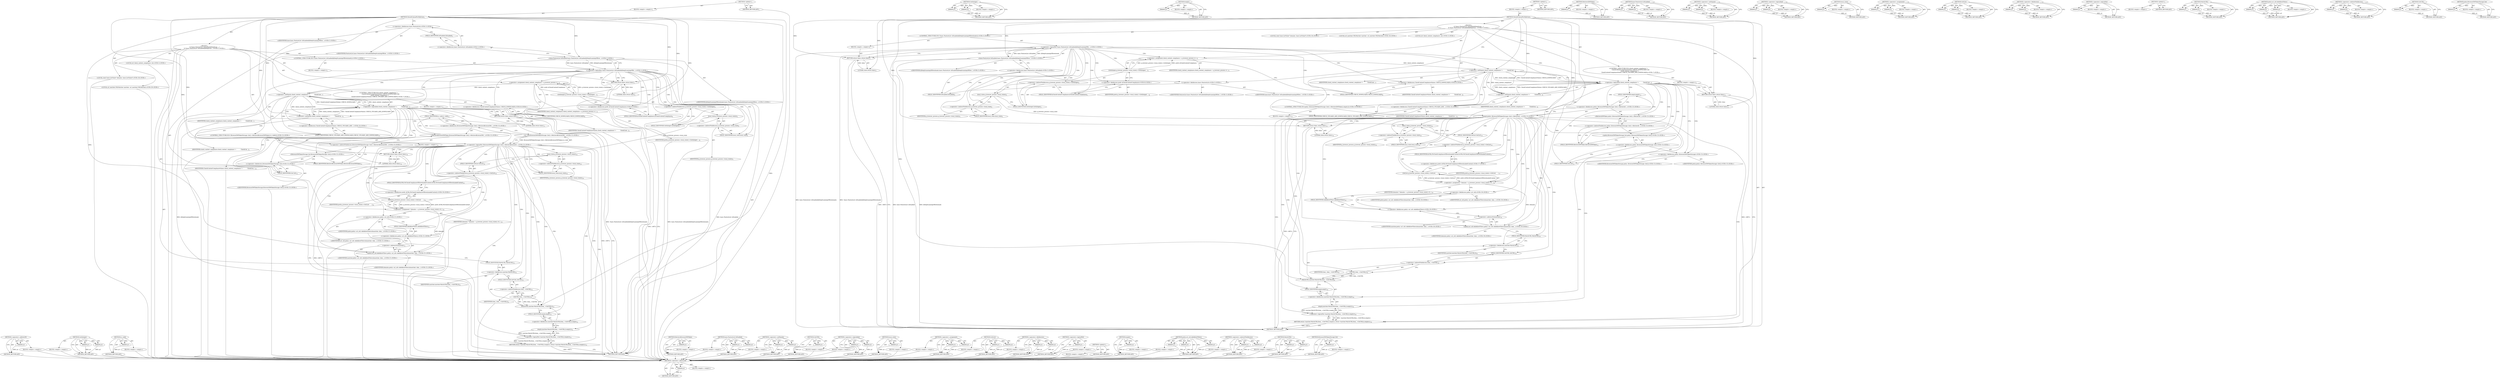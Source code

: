 digraph "BrowserDMTokenStorage.Get" {
vulnerable_197 [label=<(METHOD,&lt;operator&gt;.addressOf)>];
vulnerable_198 [label=<(PARAM,p1)>];
vulnerable_199 [label=<(BLOCK,&lt;empty&gt;,&lt;empty&gt;)>];
vulnerable_200 [label=<(METHOD_RETURN,ANY)>];
vulnerable_150 [label=<(METHOD,GetInteger)>];
vulnerable_151 [label=<(PARAM,p1)>];
vulnerable_152 [label=<(PARAM,p2)>];
vulnerable_153 [label=<(BLOCK,&lt;empty&gt;,&lt;empty&gt;)>];
vulnerable_154 [label=<(METHOD_RETURN,ANY)>];
vulnerable_174 [label=<(METHOD,empty)>];
vulnerable_175 [label=<(PARAM,p1)>];
vulnerable_176 [label=<(BLOCK,&lt;empty&gt;,&lt;empty&gt;)>];
vulnerable_177 [label=<(METHOD_RETURN,ANY)>];
vulnerable_6 [label=<(METHOD,&lt;global&gt;)<SUB>1</SUB>>];
vulnerable_7 [label=<(BLOCK,&lt;empty&gt;,&lt;empty&gt;)<SUB>1</SUB>>];
vulnerable_8 [label=<(METHOD,ShouldUploadForDlpScan)<SUB>1</SUB>>];
vulnerable_9 [label="<(BLOCK,{
  if (!base::FeatureList::IsEnabled(kDeepScan...,{
  if (!base::FeatureList::IsEnabled(kDeepScan...)<SUB>1</SUB>>"];
vulnerable_10 [label="<(CONTROL_STRUCTURE,IF,if (!base::FeatureList::IsEnabled(kDeepScanningOfDownloads)))<SUB>2</SUB>>"];
vulnerable_11 [label="<(&lt;operator&gt;.logicalNot,!base::FeatureList::IsEnabled(kDeepScanningOfDo...)<SUB>2</SUB>>"];
vulnerable_12 [label="<(base.FeatureList.IsEnabled,base::FeatureList::IsEnabled(kDeepScanningOfDow...)<SUB>2</SUB>>"];
vulnerable_13 [label="<(&lt;operator&gt;.fieldAccess,base::FeatureList::IsEnabled)<SUB>2</SUB>>"];
vulnerable_14 [label="<(&lt;operator&gt;.fieldAccess,base::FeatureList)<SUB>2</SUB>>"];
vulnerable_15 [label="<(IDENTIFIER,base,base::FeatureList::IsEnabled(kDeepScanningOfDow...)<SUB>2</SUB>>"];
vulnerable_16 [label="<(IDENTIFIER,FeatureList,base::FeatureList::IsEnabled(kDeepScanningOfDow...)<SUB>2</SUB>>"];
vulnerable_17 [label=<(FIELD_IDENTIFIER,IsEnabled,IsEnabled)<SUB>2</SUB>>];
vulnerable_18 [label="<(IDENTIFIER,kDeepScanningOfDownloads,base::FeatureList::IsEnabled(kDeepScanningOfDow...)<SUB>2</SUB>>"];
vulnerable_19 [label=<(BLOCK,&lt;empty&gt;,&lt;empty&gt;)<SUB>3</SUB>>];
vulnerable_20 [label=<(RETURN,return false;,return false;)<SUB>3</SUB>>];
vulnerable_21 [label=<(LITERAL,false,return false;)<SUB>3</SUB>>];
vulnerable_22 [label="<(LOCAL,int check_content_compliance: int)<SUB>5</SUB>>"];
vulnerable_23 [label=<(&lt;operator&gt;.assignment,check_content_compliance = g_browser_process-&gt;l...)<SUB>5</SUB>>];
vulnerable_24 [label=<(IDENTIFIER,check_content_compliance,check_content_compliance = g_browser_process-&gt;l...)<SUB>5</SUB>>];
vulnerable_25 [label=<(GetInteger,g_browser_process-&gt;local_state()-&gt;GetInteger(
 ...)<SUB>5</SUB>>];
vulnerable_26 [label=<(&lt;operator&gt;.indirectFieldAccess,g_browser_process-&gt;local_state()-&gt;GetInteger)<SUB>5</SUB>>];
vulnerable_27 [label=<(local_state,g_browser_process-&gt;local_state())<SUB>5</SUB>>];
vulnerable_28 [label=<(&lt;operator&gt;.indirectFieldAccess,g_browser_process-&gt;local_state)<SUB>5</SUB>>];
vulnerable_29 [label=<(IDENTIFIER,g_browser_process,g_browser_process-&gt;local_state())<SUB>5</SUB>>];
vulnerable_30 [label=<(FIELD_IDENTIFIER,local_state,local_state)<SUB>5</SUB>>];
vulnerable_31 [label=<(FIELD_IDENTIFIER,GetInteger,GetInteger)<SUB>5</SUB>>];
vulnerable_32 [label="<(&lt;operator&gt;.fieldAccess,prefs::kCheckContentCompliance)<SUB>6</SUB>>"];
vulnerable_33 [label=<(IDENTIFIER,prefs,g_browser_process-&gt;local_state()-&gt;GetInteger(
 ...)<SUB>6</SUB>>];
vulnerable_34 [label=<(FIELD_IDENTIFIER,kCheckContentCompliance,kCheckContentCompliance)<SUB>6</SUB>>];
vulnerable_35 [label="<(CONTROL_STRUCTURE,IF,if (check_content_compliance !=
          CheckContentComplianceValues::CHECK_DOWNLOADS &amp;&amp;
      check_content_compliance !=
           CheckContentComplianceValues::CHECK_UPLOADS_AND_DOWNLOADS))<SUB>7</SUB>>"];
vulnerable_36 [label=<(&lt;operator&gt;.logicalAnd,check_content_compliance !=
          CheckCont...)<SUB>7</SUB>>];
vulnerable_37 [label=<(&lt;operator&gt;.notEquals,check_content_compliance !=
          CheckCont...)<SUB>7</SUB>>];
vulnerable_38 [label=<(IDENTIFIER,check_content_compliance,check_content_compliance !=
          CheckCont...)<SUB>7</SUB>>];
vulnerable_39 [label="<(&lt;operator&gt;.fieldAccess,CheckContentComplianceValues::CHECK_DOWNLOADS)<SUB>8</SUB>>"];
vulnerable_40 [label=<(IDENTIFIER,CheckContentComplianceValues,check_content_compliance !=
          CheckCont...)<SUB>8</SUB>>];
vulnerable_41 [label=<(FIELD_IDENTIFIER,CHECK_DOWNLOADS,CHECK_DOWNLOADS)<SUB>8</SUB>>];
vulnerable_42 [label=<(&lt;operator&gt;.notEquals,check_content_compliance !=
           CheckCon...)<SUB>9</SUB>>];
vulnerable_43 [label=<(IDENTIFIER,check_content_compliance,check_content_compliance !=
           CheckCon...)<SUB>9</SUB>>];
vulnerable_44 [label="<(&lt;operator&gt;.fieldAccess,CheckContentComplianceValues::CHECK_UPLOADS_AND...)<SUB>10</SUB>>"];
vulnerable_45 [label=<(IDENTIFIER,CheckContentComplianceValues,check_content_compliance !=
           CheckCon...)<SUB>10</SUB>>];
vulnerable_46 [label=<(FIELD_IDENTIFIER,CHECK_UPLOADS_AND_DOWNLOADS,CHECK_UPLOADS_AND_DOWNLOADS)<SUB>10</SUB>>];
vulnerable_47 [label=<(BLOCK,&lt;empty&gt;,&lt;empty&gt;)<SUB>11</SUB>>];
vulnerable_48 [label=<(RETURN,return false;,return false;)<SUB>11</SUB>>];
vulnerable_49 [label=<(LITERAL,false,return false;)<SUB>11</SUB>>];
vulnerable_50 [label="<(CONTROL_STRUCTURE,IF,if (policy::BrowserDMTokenStorage::Get()-&gt;RetrieveDMToken().empty()))<SUB>13</SUB>>"];
vulnerable_51 [label="<(empty,policy::BrowserDMTokenStorage::Get()-&gt;RetrieveD...)<SUB>13</SUB>>"];
vulnerable_52 [label="<(&lt;operator&gt;.fieldAccess,policy::BrowserDMTokenStorage::Get()-&gt;RetrieveD...)<SUB>13</SUB>>"];
vulnerable_53 [label="<(RetrieveDMToken,policy::BrowserDMTokenStorage::Get()-&gt;RetrieveD...)<SUB>13</SUB>>"];
vulnerable_54 [label="<(&lt;operator&gt;.indirectFieldAccess,policy::BrowserDMTokenStorage::Get()-&gt;RetrieveD...)<SUB>13</SUB>>"];
vulnerable_55 [label="<(policy.BrowserDMTokenStorage.Get,policy::BrowserDMTokenStorage::Get())<SUB>13</SUB>>"];
vulnerable_56 [label="<(&lt;operator&gt;.fieldAccess,policy::BrowserDMTokenStorage::Get)<SUB>13</SUB>>"];
vulnerable_57 [label="<(&lt;operator&gt;.fieldAccess,policy::BrowserDMTokenStorage)<SUB>13</SUB>>"];
vulnerable_58 [label="<(IDENTIFIER,policy,policy::BrowserDMTokenStorage::Get())<SUB>13</SUB>>"];
vulnerable_59 [label="<(IDENTIFIER,BrowserDMTokenStorage,policy::BrowserDMTokenStorage::Get())<SUB>13</SUB>>"];
vulnerable_60 [label=<(FIELD_IDENTIFIER,Get,Get)<SUB>13</SUB>>];
vulnerable_61 [label=<(FIELD_IDENTIFIER,RetrieveDMToken,RetrieveDMToken)<SUB>13</SUB>>];
vulnerable_62 [label=<(FIELD_IDENTIFIER,empty,empty)<SUB>13</SUB>>];
vulnerable_63 [label=<(BLOCK,&lt;empty&gt;,&lt;empty&gt;)<SUB>14</SUB>>];
vulnerable_64 [label=<(RETURN,return false;,return false;)<SUB>14</SUB>>];
vulnerable_65 [label=<(LITERAL,false,return false;)<SUB>14</SUB>>];
vulnerable_66 [label="<(LOCAL,const base.ListValue* domains: base.ListValue*)<SUB>16</SUB>>"];
vulnerable_67 [label=<(&lt;operator&gt;.assignment,* domains = g_browser_process-&gt;local_state()-&gt;G...)<SUB>16</SUB>>];
vulnerable_68 [label=<(IDENTIFIER,domains,* domains = g_browser_process-&gt;local_state()-&gt;G...)<SUB>16</SUB>>];
vulnerable_69 [label=<(GetList,g_browser_process-&gt;local_state()-&gt;GetList(
    ...)<SUB>16</SUB>>];
vulnerable_70 [label=<(&lt;operator&gt;.indirectFieldAccess,g_browser_process-&gt;local_state()-&gt;GetList)<SUB>16</SUB>>];
vulnerable_71 [label=<(local_state,g_browser_process-&gt;local_state())<SUB>16</SUB>>];
vulnerable_72 [label=<(&lt;operator&gt;.indirectFieldAccess,g_browser_process-&gt;local_state)<SUB>16</SUB>>];
vulnerable_73 [label=<(IDENTIFIER,g_browser_process,g_browser_process-&gt;local_state())<SUB>16</SUB>>];
vulnerable_74 [label=<(FIELD_IDENTIFIER,local_state,local_state)<SUB>16</SUB>>];
vulnerable_75 [label=<(FIELD_IDENTIFIER,GetList,GetList)<SUB>16</SUB>>];
vulnerable_76 [label="<(&lt;operator&gt;.fieldAccess,prefs::kURLsToCheckComplianceOfDownloadedContent)<SUB>17</SUB>>"];
vulnerable_77 [label=<(IDENTIFIER,prefs,g_browser_process-&gt;local_state()-&gt;GetList(
    ...)<SUB>17</SUB>>];
vulnerable_78 [label=<(FIELD_IDENTIFIER,kURLsToCheckComplianceOfDownloadedContent,kURLsToCheckComplianceOfDownloadedContent)<SUB>17</SUB>>];
vulnerable_79 [label="<(LOCAL,url_matcher.URLMatcher matcher: url_matcher.URLMatcher)<SUB>18</SUB>>"];
vulnerable_80 [label="<(policy.url_util.AddAllowFilters,policy::url_util::AddAllowFilters(&amp;matcher, dom...)<SUB>19</SUB>>"];
vulnerable_81 [label="<(&lt;operator&gt;.fieldAccess,policy::url_util::AddAllowFilters)<SUB>19</SUB>>"];
vulnerable_82 [label="<(&lt;operator&gt;.fieldAccess,policy::url_util)<SUB>19</SUB>>"];
vulnerable_83 [label="<(IDENTIFIER,policy,policy::url_util::AddAllowFilters(&amp;matcher, dom...)<SUB>19</SUB>>"];
vulnerable_84 [label="<(IDENTIFIER,url_util,policy::url_util::AddAllowFilters(&amp;matcher, dom...)<SUB>19</SUB>>"];
vulnerable_85 [label=<(FIELD_IDENTIFIER,AddAllowFilters,AddAllowFilters)<SUB>19</SUB>>];
vulnerable_86 [label=<(&lt;operator&gt;.addressOf,&amp;matcher)<SUB>19</SUB>>];
vulnerable_87 [label="<(IDENTIFIER,matcher,policy::url_util::AddAllowFilters(&amp;matcher, dom...)<SUB>19</SUB>>"];
vulnerable_88 [label="<(IDENTIFIER,domains,policy::url_util::AddAllowFilters(&amp;matcher, dom...)<SUB>19</SUB>>"];
vulnerable_89 [label=<(RETURN,return !matcher.MatchURL(item_-&gt;GetURL()).empty();,return !matcher.MatchURL(item_-&gt;GetURL()).empty();)<SUB>20</SUB>>];
vulnerable_90 [label=<(&lt;operator&gt;.logicalNot,!matcher.MatchURL(item_-&gt;GetURL()).empty())<SUB>20</SUB>>];
vulnerable_91 [label=<(empty,matcher.MatchURL(item_-&gt;GetURL()).empty())<SUB>20</SUB>>];
vulnerable_92 [label=<(&lt;operator&gt;.fieldAccess,matcher.MatchURL(item_-&gt;GetURL()).empty)<SUB>20</SUB>>];
vulnerable_93 [label=<(MatchURL,matcher.MatchURL(item_-&gt;GetURL()))<SUB>20</SUB>>];
vulnerable_94 [label=<(&lt;operator&gt;.fieldAccess,matcher.MatchURL)<SUB>20</SUB>>];
vulnerable_95 [label=<(IDENTIFIER,matcher,matcher.MatchURL(item_-&gt;GetURL()))<SUB>20</SUB>>];
vulnerable_96 [label=<(FIELD_IDENTIFIER,MatchURL,MatchURL)<SUB>20</SUB>>];
vulnerable_97 [label=<(GetURL,item_-&gt;GetURL())<SUB>20</SUB>>];
vulnerable_98 [label=<(&lt;operator&gt;.indirectFieldAccess,item_-&gt;GetURL)<SUB>20</SUB>>];
vulnerable_99 [label=<(IDENTIFIER,item_,item_-&gt;GetURL())<SUB>20</SUB>>];
vulnerable_100 [label=<(FIELD_IDENTIFIER,GetURL,GetURL)<SUB>20</SUB>>];
vulnerable_101 [label=<(FIELD_IDENTIFIER,empty,empty)<SUB>20</SUB>>];
vulnerable_102 [label=<(METHOD_RETURN,bool)<SUB>1</SUB>>];
vulnerable_104 [label=<(METHOD_RETURN,ANY)<SUB>1</SUB>>];
vulnerable_178 [label=<(METHOD,RetrieveDMToken)>];
vulnerable_179 [label=<(PARAM,p1)>];
vulnerable_180 [label=<(BLOCK,&lt;empty&gt;,&lt;empty&gt;)>];
vulnerable_181 [label=<(METHOD_RETURN,ANY)>];
vulnerable_135 [label=<(METHOD,base.FeatureList.IsEnabled)>];
vulnerable_136 [label=<(PARAM,p1)>];
vulnerable_137 [label=<(PARAM,p2)>];
vulnerable_138 [label=<(BLOCK,&lt;empty&gt;,&lt;empty&gt;)>];
vulnerable_139 [label=<(METHOD_RETURN,ANY)>];
vulnerable_169 [label=<(METHOD,&lt;operator&gt;.notEquals)>];
vulnerable_170 [label=<(PARAM,p1)>];
vulnerable_171 [label=<(PARAM,p2)>];
vulnerable_172 [label=<(BLOCK,&lt;empty&gt;,&lt;empty&gt;)>];
vulnerable_173 [label=<(METHOD_RETURN,ANY)>];
vulnerable_164 [label=<(METHOD,&lt;operator&gt;.logicalAnd)>];
vulnerable_165 [label=<(PARAM,p1)>];
vulnerable_166 [label=<(PARAM,p2)>];
vulnerable_167 [label=<(BLOCK,&lt;empty&gt;,&lt;empty&gt;)>];
vulnerable_168 [label=<(METHOD_RETURN,ANY)>];
vulnerable_160 [label=<(METHOD,local_state)>];
vulnerable_161 [label=<(PARAM,p1)>];
vulnerable_162 [label=<(BLOCK,&lt;empty&gt;,&lt;empty&gt;)>];
vulnerable_163 [label=<(METHOD_RETURN,ANY)>];
vulnerable_145 [label=<(METHOD,&lt;operator&gt;.assignment)>];
vulnerable_146 [label=<(PARAM,p1)>];
vulnerable_147 [label=<(PARAM,p2)>];
vulnerable_148 [label=<(BLOCK,&lt;empty&gt;,&lt;empty&gt;)>];
vulnerable_149 [label=<(METHOD_RETURN,ANY)>];
vulnerable_186 [label=<(METHOD,GetList)>];
vulnerable_187 [label=<(PARAM,p1)>];
vulnerable_188 [label=<(PARAM,p2)>];
vulnerable_189 [label=<(BLOCK,&lt;empty&gt;,&lt;empty&gt;)>];
vulnerable_190 [label=<(METHOD_RETURN,ANY)>];
vulnerable_140 [label=<(METHOD,&lt;operator&gt;.fieldAccess)>];
vulnerable_141 [label=<(PARAM,p1)>];
vulnerable_142 [label=<(PARAM,p2)>];
vulnerable_143 [label=<(BLOCK,&lt;empty&gt;,&lt;empty&gt;)>];
vulnerable_144 [label=<(METHOD_RETURN,ANY)>];
vulnerable_131 [label=<(METHOD,&lt;operator&gt;.logicalNot)>];
vulnerable_132 [label=<(PARAM,p1)>];
vulnerable_133 [label=<(BLOCK,&lt;empty&gt;,&lt;empty&gt;)>];
vulnerable_134 [label=<(METHOD_RETURN,ANY)>];
vulnerable_125 [label=<(METHOD,&lt;global&gt;)<SUB>1</SUB>>];
vulnerable_126 [label=<(BLOCK,&lt;empty&gt;,&lt;empty&gt;)>];
vulnerable_127 [label=<(METHOD_RETURN,ANY)>];
vulnerable_201 [label=<(METHOD,MatchURL)>];
vulnerable_202 [label=<(PARAM,p1)>];
vulnerable_203 [label=<(PARAM,p2)>];
vulnerable_204 [label=<(BLOCK,&lt;empty&gt;,&lt;empty&gt;)>];
vulnerable_205 [label=<(METHOD_RETURN,ANY)>];
vulnerable_191 [label=<(METHOD,policy.url_util.AddAllowFilters)>];
vulnerable_192 [label=<(PARAM,p1)>];
vulnerable_193 [label=<(PARAM,p2)>];
vulnerable_194 [label=<(PARAM,p3)>];
vulnerable_195 [label=<(BLOCK,&lt;empty&gt;,&lt;empty&gt;)>];
vulnerable_196 [label=<(METHOD_RETURN,ANY)>];
vulnerable_155 [label=<(METHOD,&lt;operator&gt;.indirectFieldAccess)>];
vulnerable_156 [label=<(PARAM,p1)>];
vulnerable_157 [label=<(PARAM,p2)>];
vulnerable_158 [label=<(BLOCK,&lt;empty&gt;,&lt;empty&gt;)>];
vulnerable_159 [label=<(METHOD_RETURN,ANY)>];
vulnerable_206 [label=<(METHOD,GetURL)>];
vulnerable_207 [label=<(PARAM,p1)>];
vulnerable_208 [label=<(BLOCK,&lt;empty&gt;,&lt;empty&gt;)>];
vulnerable_209 [label=<(METHOD_RETURN,ANY)>];
vulnerable_182 [label=<(METHOD,policy.BrowserDMTokenStorage.Get)>];
vulnerable_183 [label=<(PARAM,p1)>];
vulnerable_184 [label=<(BLOCK,&lt;empty&gt;,&lt;empty&gt;)>];
vulnerable_185 [label=<(METHOD_RETURN,ANY)>];
fixed_194 [label=<(METHOD,&lt;operator&gt;.addressOf)>];
fixed_195 [label=<(PARAM,p1)>];
fixed_196 [label=<(BLOCK,&lt;empty&gt;,&lt;empty&gt;)>];
fixed_197 [label=<(METHOD_RETURN,ANY)>];
fixed_147 [label=<(METHOD,GetInteger)>];
fixed_148 [label=<(PARAM,p1)>];
fixed_149 [label=<(PARAM,p2)>];
fixed_150 [label=<(BLOCK,&lt;empty&gt;,&lt;empty&gt;)>];
fixed_151 [label=<(METHOD_RETURN,ANY)>];
fixed_171 [label=<(METHOD,is_valid)>];
fixed_172 [label=<(PARAM,p1)>];
fixed_173 [label=<(BLOCK,&lt;empty&gt;,&lt;empty&gt;)>];
fixed_174 [label=<(METHOD_RETURN,ANY)>];
fixed_6 [label=<(METHOD,&lt;global&gt;)<SUB>1</SUB>>];
fixed_7 [label=<(BLOCK,&lt;empty&gt;,&lt;empty&gt;)<SUB>1</SUB>>];
fixed_8 [label=<(METHOD,ShouldUploadForDlpScan)<SUB>1</SUB>>];
fixed_9 [label="<(BLOCK,{
  if (!base::FeatureList::IsEnabled(kDeepScan...,{
  if (!base::FeatureList::IsEnabled(kDeepScan...)<SUB>1</SUB>>"];
fixed_10 [label="<(CONTROL_STRUCTURE,IF,if (!base::FeatureList::IsEnabled(kDeepScanningOfDownloads)))<SUB>2</SUB>>"];
fixed_11 [label="<(&lt;operator&gt;.logicalNot,!base::FeatureList::IsEnabled(kDeepScanningOfDo...)<SUB>2</SUB>>"];
fixed_12 [label="<(base.FeatureList.IsEnabled,base::FeatureList::IsEnabled(kDeepScanningOfDow...)<SUB>2</SUB>>"];
fixed_13 [label="<(&lt;operator&gt;.fieldAccess,base::FeatureList::IsEnabled)<SUB>2</SUB>>"];
fixed_14 [label="<(&lt;operator&gt;.fieldAccess,base::FeatureList)<SUB>2</SUB>>"];
fixed_15 [label="<(IDENTIFIER,base,base::FeatureList::IsEnabled(kDeepScanningOfDow...)<SUB>2</SUB>>"];
fixed_16 [label="<(IDENTIFIER,FeatureList,base::FeatureList::IsEnabled(kDeepScanningOfDow...)<SUB>2</SUB>>"];
fixed_17 [label=<(FIELD_IDENTIFIER,IsEnabled,IsEnabled)<SUB>2</SUB>>];
fixed_18 [label="<(IDENTIFIER,kDeepScanningOfDownloads,base::FeatureList::IsEnabled(kDeepScanningOfDow...)<SUB>2</SUB>>"];
fixed_19 [label=<(BLOCK,&lt;empty&gt;,&lt;empty&gt;)<SUB>3</SUB>>];
fixed_20 [label=<(RETURN,return false;,return false;)<SUB>3</SUB>>];
fixed_21 [label=<(LITERAL,false,return false;)<SUB>3</SUB>>];
fixed_22 [label="<(LOCAL,int check_content_compliance: int)<SUB>5</SUB>>"];
fixed_23 [label=<(&lt;operator&gt;.assignment,check_content_compliance = g_browser_process-&gt;l...)<SUB>5</SUB>>];
fixed_24 [label=<(IDENTIFIER,check_content_compliance,check_content_compliance = g_browser_process-&gt;l...)<SUB>5</SUB>>];
fixed_25 [label=<(GetInteger,g_browser_process-&gt;local_state()-&gt;GetInteger(
 ...)<SUB>5</SUB>>];
fixed_26 [label=<(&lt;operator&gt;.indirectFieldAccess,g_browser_process-&gt;local_state()-&gt;GetInteger)<SUB>5</SUB>>];
fixed_27 [label=<(local_state,g_browser_process-&gt;local_state())<SUB>5</SUB>>];
fixed_28 [label=<(&lt;operator&gt;.indirectFieldAccess,g_browser_process-&gt;local_state)<SUB>5</SUB>>];
fixed_29 [label=<(IDENTIFIER,g_browser_process,g_browser_process-&gt;local_state())<SUB>5</SUB>>];
fixed_30 [label=<(FIELD_IDENTIFIER,local_state,local_state)<SUB>5</SUB>>];
fixed_31 [label=<(FIELD_IDENTIFIER,GetInteger,GetInteger)<SUB>5</SUB>>];
fixed_32 [label="<(&lt;operator&gt;.fieldAccess,prefs::kCheckContentCompliance)<SUB>6</SUB>>"];
fixed_33 [label=<(IDENTIFIER,prefs,g_browser_process-&gt;local_state()-&gt;GetInteger(
 ...)<SUB>6</SUB>>];
fixed_34 [label=<(FIELD_IDENTIFIER,kCheckContentCompliance,kCheckContentCompliance)<SUB>6</SUB>>];
fixed_35 [label="<(CONTROL_STRUCTURE,IF,if (check_content_compliance !=
          CheckContentComplianceValues::CHECK_DOWNLOADS &amp;&amp;
      check_content_compliance !=
           CheckContentComplianceValues::CHECK_UPLOADS_AND_DOWNLOADS))<SUB>7</SUB>>"];
fixed_36 [label=<(&lt;operator&gt;.logicalAnd,check_content_compliance !=
          CheckCont...)<SUB>7</SUB>>];
fixed_37 [label=<(&lt;operator&gt;.notEquals,check_content_compliance !=
          CheckCont...)<SUB>7</SUB>>];
fixed_38 [label=<(IDENTIFIER,check_content_compliance,check_content_compliance !=
          CheckCont...)<SUB>7</SUB>>];
fixed_39 [label="<(&lt;operator&gt;.fieldAccess,CheckContentComplianceValues::CHECK_DOWNLOADS)<SUB>8</SUB>>"];
fixed_40 [label=<(IDENTIFIER,CheckContentComplianceValues,check_content_compliance !=
          CheckCont...)<SUB>8</SUB>>];
fixed_41 [label=<(FIELD_IDENTIFIER,CHECK_DOWNLOADS,CHECK_DOWNLOADS)<SUB>8</SUB>>];
fixed_42 [label=<(&lt;operator&gt;.notEquals,check_content_compliance !=
           CheckCon...)<SUB>9</SUB>>];
fixed_43 [label=<(IDENTIFIER,check_content_compliance,check_content_compliance !=
           CheckCon...)<SUB>9</SUB>>];
fixed_44 [label="<(&lt;operator&gt;.fieldAccess,CheckContentComplianceValues::CHECK_UPLOADS_AND...)<SUB>10</SUB>>"];
fixed_45 [label=<(IDENTIFIER,CheckContentComplianceValues,check_content_compliance !=
           CheckCon...)<SUB>10</SUB>>];
fixed_46 [label=<(FIELD_IDENTIFIER,CHECK_UPLOADS_AND_DOWNLOADS,CHECK_UPLOADS_AND_DOWNLOADS)<SUB>10</SUB>>];
fixed_47 [label=<(BLOCK,&lt;empty&gt;,&lt;empty&gt;)<SUB>11</SUB>>];
fixed_48 [label=<(RETURN,return false;,return false;)<SUB>11</SUB>>];
fixed_49 [label=<(LITERAL,false,return false;)<SUB>11</SUB>>];
fixed_50 [label="<(CONTROL_STRUCTURE,IF,if (!BrowserDMTokenStorage::Get()-&gt;RetrieveBrowserDMToken().is_valid()))<SUB>15</SUB>>"];
fixed_51 [label="<(&lt;operator&gt;.logicalNot,!BrowserDMTokenStorage::Get()-&gt;RetrieveBrowserD...)<SUB>15</SUB>>"];
fixed_52 [label="<(is_valid,BrowserDMTokenStorage::Get()-&gt;RetrieveBrowserDM...)<SUB>15</SUB>>"];
fixed_53 [label="<(&lt;operator&gt;.fieldAccess,BrowserDMTokenStorage::Get()-&gt;RetrieveBrowserDM...)<SUB>15</SUB>>"];
fixed_54 [label="<(RetrieveBrowserDMToken,BrowserDMTokenStorage::Get()-&gt;RetrieveBrowserDM...)<SUB>15</SUB>>"];
fixed_55 [label="<(&lt;operator&gt;.indirectFieldAccess,BrowserDMTokenStorage::Get()-&gt;RetrieveBrowserDM...)<SUB>15</SUB>>"];
fixed_56 [label="<(BrowserDMTokenStorage.Get,BrowserDMTokenStorage::Get())<SUB>15</SUB>>"];
fixed_57 [label="<(&lt;operator&gt;.fieldAccess,BrowserDMTokenStorage::Get)<SUB>15</SUB>>"];
fixed_58 [label="<(IDENTIFIER,BrowserDMTokenStorage,BrowserDMTokenStorage::Get())<SUB>15</SUB>>"];
fixed_59 [label=<(FIELD_IDENTIFIER,Get,Get)<SUB>15</SUB>>];
fixed_60 [label=<(FIELD_IDENTIFIER,RetrieveBrowserDMToken,RetrieveBrowserDMToken)<SUB>15</SUB>>];
fixed_61 [label=<(FIELD_IDENTIFIER,is_valid,is_valid)<SUB>15</SUB>>];
fixed_62 [label=<(BLOCK,&lt;empty&gt;,&lt;empty&gt;)<SUB>16</SUB>>];
fixed_63 [label=<(RETURN,return false;,return false;)<SUB>16</SUB>>];
fixed_64 [label=<(LITERAL,false,return false;)<SUB>16</SUB>>];
fixed_65 [label="<(LOCAL,const base.ListValue* domains: base.ListValue*)<SUB>18</SUB>>"];
fixed_66 [label=<(&lt;operator&gt;.assignment,* domains = g_browser_process-&gt;local_state()-&gt;G...)<SUB>18</SUB>>];
fixed_67 [label=<(IDENTIFIER,domains,* domains = g_browser_process-&gt;local_state()-&gt;G...)<SUB>18</SUB>>];
fixed_68 [label=<(GetList,g_browser_process-&gt;local_state()-&gt;GetList(
    ...)<SUB>18</SUB>>];
fixed_69 [label=<(&lt;operator&gt;.indirectFieldAccess,g_browser_process-&gt;local_state()-&gt;GetList)<SUB>18</SUB>>];
fixed_70 [label=<(local_state,g_browser_process-&gt;local_state())<SUB>18</SUB>>];
fixed_71 [label=<(&lt;operator&gt;.indirectFieldAccess,g_browser_process-&gt;local_state)<SUB>18</SUB>>];
fixed_72 [label=<(IDENTIFIER,g_browser_process,g_browser_process-&gt;local_state())<SUB>18</SUB>>];
fixed_73 [label=<(FIELD_IDENTIFIER,local_state,local_state)<SUB>18</SUB>>];
fixed_74 [label=<(FIELD_IDENTIFIER,GetList,GetList)<SUB>18</SUB>>];
fixed_75 [label="<(&lt;operator&gt;.fieldAccess,prefs::kURLsToCheckComplianceOfDownloadedContent)<SUB>19</SUB>>"];
fixed_76 [label=<(IDENTIFIER,prefs,g_browser_process-&gt;local_state()-&gt;GetList(
    ...)<SUB>19</SUB>>];
fixed_77 [label=<(FIELD_IDENTIFIER,kURLsToCheckComplianceOfDownloadedContent,kURLsToCheckComplianceOfDownloadedContent)<SUB>19</SUB>>];
fixed_78 [label="<(LOCAL,url_matcher.URLMatcher matcher: url_matcher.URLMatcher)<SUB>20</SUB>>"];
fixed_79 [label="<(policy.url_util.AddAllowFilters,policy::url_util::AddAllowFilters(&amp;matcher, dom...)<SUB>21</SUB>>"];
fixed_80 [label="<(&lt;operator&gt;.fieldAccess,policy::url_util::AddAllowFilters)<SUB>21</SUB>>"];
fixed_81 [label="<(&lt;operator&gt;.fieldAccess,policy::url_util)<SUB>21</SUB>>"];
fixed_82 [label="<(IDENTIFIER,policy,policy::url_util::AddAllowFilters(&amp;matcher, dom...)<SUB>21</SUB>>"];
fixed_83 [label="<(IDENTIFIER,url_util,policy::url_util::AddAllowFilters(&amp;matcher, dom...)<SUB>21</SUB>>"];
fixed_84 [label=<(FIELD_IDENTIFIER,AddAllowFilters,AddAllowFilters)<SUB>21</SUB>>];
fixed_85 [label=<(&lt;operator&gt;.addressOf,&amp;matcher)<SUB>21</SUB>>];
fixed_86 [label="<(IDENTIFIER,matcher,policy::url_util::AddAllowFilters(&amp;matcher, dom...)<SUB>21</SUB>>"];
fixed_87 [label="<(IDENTIFIER,domains,policy::url_util::AddAllowFilters(&amp;matcher, dom...)<SUB>21</SUB>>"];
fixed_88 [label=<(RETURN,return !matcher.MatchURL(item_-&gt;GetURL()).empty();,return !matcher.MatchURL(item_-&gt;GetURL()).empty();)<SUB>22</SUB>>];
fixed_89 [label=<(&lt;operator&gt;.logicalNot,!matcher.MatchURL(item_-&gt;GetURL()).empty())<SUB>22</SUB>>];
fixed_90 [label=<(empty,matcher.MatchURL(item_-&gt;GetURL()).empty())<SUB>22</SUB>>];
fixed_91 [label=<(&lt;operator&gt;.fieldAccess,matcher.MatchURL(item_-&gt;GetURL()).empty)<SUB>22</SUB>>];
fixed_92 [label=<(MatchURL,matcher.MatchURL(item_-&gt;GetURL()))<SUB>22</SUB>>];
fixed_93 [label=<(&lt;operator&gt;.fieldAccess,matcher.MatchURL)<SUB>22</SUB>>];
fixed_94 [label=<(IDENTIFIER,matcher,matcher.MatchURL(item_-&gt;GetURL()))<SUB>22</SUB>>];
fixed_95 [label=<(FIELD_IDENTIFIER,MatchURL,MatchURL)<SUB>22</SUB>>];
fixed_96 [label=<(GetURL,item_-&gt;GetURL())<SUB>22</SUB>>];
fixed_97 [label=<(&lt;operator&gt;.indirectFieldAccess,item_-&gt;GetURL)<SUB>22</SUB>>];
fixed_98 [label=<(IDENTIFIER,item_,item_-&gt;GetURL())<SUB>22</SUB>>];
fixed_99 [label=<(FIELD_IDENTIFIER,GetURL,GetURL)<SUB>22</SUB>>];
fixed_100 [label=<(FIELD_IDENTIFIER,empty,empty)<SUB>22</SUB>>];
fixed_101 [label=<(METHOD_RETURN,bool)<SUB>1</SUB>>];
fixed_103 [label=<(METHOD_RETURN,ANY)<SUB>1</SUB>>];
fixed_175 [label=<(METHOD,RetrieveBrowserDMToken)>];
fixed_176 [label=<(PARAM,p1)>];
fixed_177 [label=<(BLOCK,&lt;empty&gt;,&lt;empty&gt;)>];
fixed_178 [label=<(METHOD_RETURN,ANY)>];
fixed_132 [label=<(METHOD,base.FeatureList.IsEnabled)>];
fixed_133 [label=<(PARAM,p1)>];
fixed_134 [label=<(PARAM,p2)>];
fixed_135 [label=<(BLOCK,&lt;empty&gt;,&lt;empty&gt;)>];
fixed_136 [label=<(METHOD_RETURN,ANY)>];
fixed_166 [label=<(METHOD,&lt;operator&gt;.notEquals)>];
fixed_167 [label=<(PARAM,p1)>];
fixed_168 [label=<(PARAM,p2)>];
fixed_169 [label=<(BLOCK,&lt;empty&gt;,&lt;empty&gt;)>];
fixed_170 [label=<(METHOD_RETURN,ANY)>];
fixed_207 [label=<(METHOD,GetURL)>];
fixed_208 [label=<(PARAM,p1)>];
fixed_209 [label=<(BLOCK,&lt;empty&gt;,&lt;empty&gt;)>];
fixed_210 [label=<(METHOD_RETURN,ANY)>];
fixed_161 [label=<(METHOD,&lt;operator&gt;.logicalAnd)>];
fixed_162 [label=<(PARAM,p1)>];
fixed_163 [label=<(PARAM,p2)>];
fixed_164 [label=<(BLOCK,&lt;empty&gt;,&lt;empty&gt;)>];
fixed_165 [label=<(METHOD_RETURN,ANY)>];
fixed_157 [label=<(METHOD,local_state)>];
fixed_158 [label=<(PARAM,p1)>];
fixed_159 [label=<(BLOCK,&lt;empty&gt;,&lt;empty&gt;)>];
fixed_160 [label=<(METHOD_RETURN,ANY)>];
fixed_142 [label=<(METHOD,&lt;operator&gt;.assignment)>];
fixed_143 [label=<(PARAM,p1)>];
fixed_144 [label=<(PARAM,p2)>];
fixed_145 [label=<(BLOCK,&lt;empty&gt;,&lt;empty&gt;)>];
fixed_146 [label=<(METHOD_RETURN,ANY)>];
fixed_183 [label=<(METHOD,GetList)>];
fixed_184 [label=<(PARAM,p1)>];
fixed_185 [label=<(PARAM,p2)>];
fixed_186 [label=<(BLOCK,&lt;empty&gt;,&lt;empty&gt;)>];
fixed_187 [label=<(METHOD_RETURN,ANY)>];
fixed_137 [label=<(METHOD,&lt;operator&gt;.fieldAccess)>];
fixed_138 [label=<(PARAM,p1)>];
fixed_139 [label=<(PARAM,p2)>];
fixed_140 [label=<(BLOCK,&lt;empty&gt;,&lt;empty&gt;)>];
fixed_141 [label=<(METHOD_RETURN,ANY)>];
fixed_128 [label=<(METHOD,&lt;operator&gt;.logicalNot)>];
fixed_129 [label=<(PARAM,p1)>];
fixed_130 [label=<(BLOCK,&lt;empty&gt;,&lt;empty&gt;)>];
fixed_131 [label=<(METHOD_RETURN,ANY)>];
fixed_122 [label=<(METHOD,&lt;global&gt;)<SUB>1</SUB>>];
fixed_123 [label=<(BLOCK,&lt;empty&gt;,&lt;empty&gt;)>];
fixed_124 [label=<(METHOD_RETURN,ANY)>];
fixed_198 [label=<(METHOD,empty)>];
fixed_199 [label=<(PARAM,p1)>];
fixed_200 [label=<(BLOCK,&lt;empty&gt;,&lt;empty&gt;)>];
fixed_201 [label=<(METHOD_RETURN,ANY)>];
fixed_188 [label=<(METHOD,policy.url_util.AddAllowFilters)>];
fixed_189 [label=<(PARAM,p1)>];
fixed_190 [label=<(PARAM,p2)>];
fixed_191 [label=<(PARAM,p3)>];
fixed_192 [label=<(BLOCK,&lt;empty&gt;,&lt;empty&gt;)>];
fixed_193 [label=<(METHOD_RETURN,ANY)>];
fixed_152 [label=<(METHOD,&lt;operator&gt;.indirectFieldAccess)>];
fixed_153 [label=<(PARAM,p1)>];
fixed_154 [label=<(PARAM,p2)>];
fixed_155 [label=<(BLOCK,&lt;empty&gt;,&lt;empty&gt;)>];
fixed_156 [label=<(METHOD_RETURN,ANY)>];
fixed_202 [label=<(METHOD,MatchURL)>];
fixed_203 [label=<(PARAM,p1)>];
fixed_204 [label=<(PARAM,p2)>];
fixed_205 [label=<(BLOCK,&lt;empty&gt;,&lt;empty&gt;)>];
fixed_206 [label=<(METHOD_RETURN,ANY)>];
fixed_179 [label=<(METHOD,BrowserDMTokenStorage.Get)>];
fixed_180 [label=<(PARAM,p1)>];
fixed_181 [label=<(BLOCK,&lt;empty&gt;,&lt;empty&gt;)>];
fixed_182 [label=<(METHOD_RETURN,ANY)>];
vulnerable_197 -> vulnerable_198  [key=0, label="AST: "];
vulnerable_197 -> vulnerable_198  [key=1, label="DDG: "];
vulnerable_197 -> vulnerable_199  [key=0, label="AST: "];
vulnerable_197 -> vulnerable_200  [key=0, label="AST: "];
vulnerable_197 -> vulnerable_200  [key=1, label="CFG: "];
vulnerable_198 -> vulnerable_200  [key=0, label="DDG: p1"];
vulnerable_150 -> vulnerable_151  [key=0, label="AST: "];
vulnerable_150 -> vulnerable_151  [key=1, label="DDG: "];
vulnerable_150 -> vulnerable_153  [key=0, label="AST: "];
vulnerable_150 -> vulnerable_152  [key=0, label="AST: "];
vulnerable_150 -> vulnerable_152  [key=1, label="DDG: "];
vulnerable_150 -> vulnerable_154  [key=0, label="AST: "];
vulnerable_150 -> vulnerable_154  [key=1, label="CFG: "];
vulnerable_151 -> vulnerable_154  [key=0, label="DDG: p1"];
vulnerable_152 -> vulnerable_154  [key=0, label="DDG: p2"];
vulnerable_174 -> vulnerable_175  [key=0, label="AST: "];
vulnerable_174 -> vulnerable_175  [key=1, label="DDG: "];
vulnerable_174 -> vulnerable_176  [key=0, label="AST: "];
vulnerable_174 -> vulnerable_177  [key=0, label="AST: "];
vulnerable_174 -> vulnerable_177  [key=1, label="CFG: "];
vulnerable_175 -> vulnerable_177  [key=0, label="DDG: p1"];
vulnerable_6 -> vulnerable_7  [key=0, label="AST: "];
vulnerable_6 -> vulnerable_104  [key=0, label="AST: "];
vulnerable_6 -> vulnerable_104  [key=1, label="CFG: "];
vulnerable_7 -> vulnerable_8  [key=0, label="AST: "];
vulnerable_8 -> vulnerable_9  [key=0, label="AST: "];
vulnerable_8 -> vulnerable_102  [key=0, label="AST: "];
vulnerable_8 -> vulnerable_14  [key=0, label="CFG: "];
vulnerable_8 -> vulnerable_80  [key=0, label="DDG: "];
vulnerable_8 -> vulnerable_20  [key=0, label="DDG: "];
vulnerable_8 -> vulnerable_48  [key=0, label="DDG: "];
vulnerable_8 -> vulnerable_64  [key=0, label="DDG: "];
vulnerable_8 -> vulnerable_12  [key=0, label="DDG: "];
vulnerable_8 -> vulnerable_21  [key=0, label="DDG: "];
vulnerable_8 -> vulnerable_37  [key=0, label="DDG: "];
vulnerable_8 -> vulnerable_42  [key=0, label="DDG: "];
vulnerable_8 -> vulnerable_49  [key=0, label="DDG: "];
vulnerable_8 -> vulnerable_65  [key=0, label="DDG: "];
vulnerable_8 -> vulnerable_93  [key=0, label="DDG: "];
vulnerable_9 -> vulnerable_10  [key=0, label="AST: "];
vulnerable_9 -> vulnerable_22  [key=0, label="AST: "];
vulnerable_9 -> vulnerable_23  [key=0, label="AST: "];
vulnerable_9 -> vulnerable_35  [key=0, label="AST: "];
vulnerable_9 -> vulnerable_50  [key=0, label="AST: "];
vulnerable_9 -> vulnerable_66  [key=0, label="AST: "];
vulnerable_9 -> vulnerable_67  [key=0, label="AST: "];
vulnerable_9 -> vulnerable_79  [key=0, label="AST: "];
vulnerable_9 -> vulnerable_80  [key=0, label="AST: "];
vulnerable_9 -> vulnerable_89  [key=0, label="AST: "];
vulnerable_10 -> vulnerable_11  [key=0, label="AST: "];
vulnerable_10 -> vulnerable_19  [key=0, label="AST: "];
vulnerable_11 -> vulnerable_12  [key=0, label="AST: "];
vulnerable_11 -> vulnerable_20  [key=0, label="CFG: "];
vulnerable_11 -> vulnerable_20  [key=1, label="CDG: "];
vulnerable_11 -> vulnerable_30  [key=0, label="CFG: "];
vulnerable_11 -> vulnerable_30  [key=1, label="CDG: "];
vulnerable_11 -> vulnerable_102  [key=0, label="DDG: base::FeatureList::IsEnabled(kDeepScanningOfDownloads)"];
vulnerable_11 -> vulnerable_102  [key=1, label="DDG: !base::FeatureList::IsEnabled(kDeepScanningOfDownloads)"];
vulnerable_11 -> vulnerable_34  [key=0, label="CDG: "];
vulnerable_11 -> vulnerable_32  [key=0, label="CDG: "];
vulnerable_11 -> vulnerable_26  [key=0, label="CDG: "];
vulnerable_11 -> vulnerable_28  [key=0, label="CDG: "];
vulnerable_11 -> vulnerable_37  [key=0, label="CDG: "];
vulnerable_11 -> vulnerable_25  [key=0, label="CDG: "];
vulnerable_11 -> vulnerable_27  [key=0, label="CDG: "];
vulnerable_11 -> vulnerable_23  [key=0, label="CDG: "];
vulnerable_11 -> vulnerable_36  [key=0, label="CDG: "];
vulnerable_11 -> vulnerable_41  [key=0, label="CDG: "];
vulnerable_11 -> vulnerable_39  [key=0, label="CDG: "];
vulnerable_11 -> vulnerable_31  [key=0, label="CDG: "];
vulnerable_12 -> vulnerable_13  [key=0, label="AST: "];
vulnerable_12 -> vulnerable_18  [key=0, label="AST: "];
vulnerable_12 -> vulnerable_11  [key=0, label="CFG: "];
vulnerable_12 -> vulnerable_11  [key=1, label="DDG: base::FeatureList::IsEnabled"];
vulnerable_12 -> vulnerable_11  [key=2, label="DDG: kDeepScanningOfDownloads"];
vulnerable_12 -> vulnerable_102  [key=0, label="DDG: base::FeatureList::IsEnabled"];
vulnerable_12 -> vulnerable_102  [key=1, label="DDG: kDeepScanningOfDownloads"];
vulnerable_13 -> vulnerable_14  [key=0, label="AST: "];
vulnerable_13 -> vulnerable_17  [key=0, label="AST: "];
vulnerable_13 -> vulnerable_12  [key=0, label="CFG: "];
vulnerable_14 -> vulnerable_15  [key=0, label="AST: "];
vulnerable_14 -> vulnerable_16  [key=0, label="AST: "];
vulnerable_14 -> vulnerable_17  [key=0, label="CFG: "];
vulnerable_17 -> vulnerable_13  [key=0, label="CFG: "];
vulnerable_19 -> vulnerable_20  [key=0, label="AST: "];
vulnerable_20 -> vulnerable_21  [key=0, label="AST: "];
vulnerable_20 -> vulnerable_102  [key=0, label="CFG: "];
vulnerable_20 -> vulnerable_102  [key=1, label="DDG: &lt;RET&gt;"];
vulnerable_21 -> vulnerable_20  [key=0, label="DDG: false"];
vulnerable_23 -> vulnerable_24  [key=0, label="AST: "];
vulnerable_23 -> vulnerable_25  [key=0, label="AST: "];
vulnerable_23 -> vulnerable_41  [key=0, label="CFG: "];
vulnerable_23 -> vulnerable_37  [key=0, label="DDG: check_content_compliance"];
vulnerable_25 -> vulnerable_26  [key=0, label="AST: "];
vulnerable_25 -> vulnerable_32  [key=0, label="AST: "];
vulnerable_25 -> vulnerable_23  [key=0, label="CFG: "];
vulnerable_25 -> vulnerable_23  [key=1, label="DDG: g_browser_process-&gt;local_state()-&gt;GetInteger"];
vulnerable_25 -> vulnerable_23  [key=2, label="DDG: prefs::kCheckContentCompliance"];
vulnerable_26 -> vulnerable_27  [key=0, label="AST: "];
vulnerable_26 -> vulnerable_31  [key=0, label="AST: "];
vulnerable_26 -> vulnerable_34  [key=0, label="CFG: "];
vulnerable_27 -> vulnerable_28  [key=0, label="AST: "];
vulnerable_27 -> vulnerable_31  [key=0, label="CFG: "];
vulnerable_27 -> vulnerable_71  [key=0, label="DDG: g_browser_process-&gt;local_state"];
vulnerable_28 -> vulnerable_29  [key=0, label="AST: "];
vulnerable_28 -> vulnerable_30  [key=0, label="AST: "];
vulnerable_28 -> vulnerable_27  [key=0, label="CFG: "];
vulnerable_30 -> vulnerable_28  [key=0, label="CFG: "];
vulnerable_31 -> vulnerable_26  [key=0, label="CFG: "];
vulnerable_32 -> vulnerable_33  [key=0, label="AST: "];
vulnerable_32 -> vulnerable_34  [key=0, label="AST: "];
vulnerable_32 -> vulnerable_25  [key=0, label="CFG: "];
vulnerable_34 -> vulnerable_32  [key=0, label="CFG: "];
vulnerable_35 -> vulnerable_36  [key=0, label="AST: "];
vulnerable_35 -> vulnerable_47  [key=0, label="AST: "];
vulnerable_36 -> vulnerable_37  [key=0, label="AST: "];
vulnerable_36 -> vulnerable_42  [key=0, label="AST: "];
vulnerable_36 -> vulnerable_48  [key=0, label="CFG: "];
vulnerable_36 -> vulnerable_48  [key=1, label="CDG: "];
vulnerable_36 -> vulnerable_57  [key=0, label="CFG: "];
vulnerable_36 -> vulnerable_57  [key=1, label="CDG: "];
vulnerable_36 -> vulnerable_60  [key=0, label="CDG: "];
vulnerable_36 -> vulnerable_51  [key=0, label="CDG: "];
vulnerable_36 -> vulnerable_52  [key=0, label="CDG: "];
vulnerable_36 -> vulnerable_56  [key=0, label="CDG: "];
vulnerable_36 -> vulnerable_54  [key=0, label="CDG: "];
vulnerable_36 -> vulnerable_61  [key=0, label="CDG: "];
vulnerable_36 -> vulnerable_53  [key=0, label="CDG: "];
vulnerable_36 -> vulnerable_55  [key=0, label="CDG: "];
vulnerable_36 -> vulnerable_62  [key=0, label="CDG: "];
vulnerable_37 -> vulnerable_38  [key=0, label="AST: "];
vulnerable_37 -> vulnerable_39  [key=0, label="AST: "];
vulnerable_37 -> vulnerable_36  [key=0, label="CFG: "];
vulnerable_37 -> vulnerable_36  [key=1, label="DDG: check_content_compliance"];
vulnerable_37 -> vulnerable_36  [key=2, label="DDG: CheckContentComplianceValues::CHECK_DOWNLOADS"];
vulnerable_37 -> vulnerable_46  [key=0, label="CFG: "];
vulnerable_37 -> vulnerable_46  [key=1, label="CDG: "];
vulnerable_37 -> vulnerable_42  [key=0, label="DDG: check_content_compliance"];
vulnerable_37 -> vulnerable_42  [key=1, label="CDG: "];
vulnerable_37 -> vulnerable_44  [key=0, label="CDG: "];
vulnerable_39 -> vulnerable_40  [key=0, label="AST: "];
vulnerable_39 -> vulnerable_41  [key=0, label="AST: "];
vulnerable_39 -> vulnerable_37  [key=0, label="CFG: "];
vulnerable_41 -> vulnerable_39  [key=0, label="CFG: "];
vulnerable_42 -> vulnerable_43  [key=0, label="AST: "];
vulnerable_42 -> vulnerable_44  [key=0, label="AST: "];
vulnerable_42 -> vulnerable_36  [key=0, label="CFG: "];
vulnerable_42 -> vulnerable_36  [key=1, label="DDG: check_content_compliance"];
vulnerable_42 -> vulnerable_36  [key=2, label="DDG: CheckContentComplianceValues::CHECK_UPLOADS_AND_DOWNLOADS"];
vulnerable_44 -> vulnerable_45  [key=0, label="AST: "];
vulnerable_44 -> vulnerable_46  [key=0, label="AST: "];
vulnerable_44 -> vulnerable_42  [key=0, label="CFG: "];
vulnerable_46 -> vulnerable_44  [key=0, label="CFG: "];
vulnerable_47 -> vulnerable_48  [key=0, label="AST: "];
vulnerable_48 -> vulnerable_49  [key=0, label="AST: "];
vulnerable_48 -> vulnerable_102  [key=0, label="CFG: "];
vulnerable_48 -> vulnerable_102  [key=1, label="DDG: &lt;RET&gt;"];
vulnerable_49 -> vulnerable_48  [key=0, label="DDG: false"];
vulnerable_50 -> vulnerable_51  [key=0, label="AST: "];
vulnerable_50 -> vulnerable_63  [key=0, label="AST: "];
vulnerable_51 -> vulnerable_52  [key=0, label="AST: "];
vulnerable_51 -> vulnerable_64  [key=0, label="CFG: "];
vulnerable_51 -> vulnerable_64  [key=1, label="CDG: "];
vulnerable_51 -> vulnerable_74  [key=0, label="CFG: "];
vulnerable_51 -> vulnerable_74  [key=1, label="CDG: "];
vulnerable_51 -> vulnerable_94  [key=0, label="CDG: "];
vulnerable_51 -> vulnerable_96  [key=0, label="CDG: "];
vulnerable_51 -> vulnerable_89  [key=0, label="CDG: "];
vulnerable_51 -> vulnerable_98  [key=0, label="CDG: "];
vulnerable_51 -> vulnerable_75  [key=0, label="CDG: "];
vulnerable_51 -> vulnerable_81  [key=0, label="CDG: "];
vulnerable_51 -> vulnerable_85  [key=0, label="CDG: "];
vulnerable_51 -> vulnerable_72  [key=0, label="CDG: "];
vulnerable_51 -> vulnerable_69  [key=0, label="CDG: "];
vulnerable_51 -> vulnerable_67  [key=0, label="CDG: "];
vulnerable_51 -> vulnerable_92  [key=0, label="CDG: "];
vulnerable_51 -> vulnerable_76  [key=0, label="CDG: "];
vulnerable_51 -> vulnerable_97  [key=0, label="CDG: "];
vulnerable_51 -> vulnerable_91  [key=0, label="CDG: "];
vulnerable_51 -> vulnerable_82  [key=0, label="CDG: "];
vulnerable_51 -> vulnerable_93  [key=0, label="CDG: "];
vulnerable_51 -> vulnerable_101  [key=0, label="CDG: "];
vulnerable_51 -> vulnerable_90  [key=0, label="CDG: "];
vulnerable_51 -> vulnerable_80  [key=0, label="CDG: "];
vulnerable_51 -> vulnerable_71  [key=0, label="CDG: "];
vulnerable_51 -> vulnerable_100  [key=0, label="CDG: "];
vulnerable_51 -> vulnerable_70  [key=0, label="CDG: "];
vulnerable_51 -> vulnerable_78  [key=0, label="CDG: "];
vulnerable_51 -> vulnerable_86  [key=0, label="CDG: "];
vulnerable_52 -> vulnerable_53  [key=0, label="AST: "];
vulnerable_52 -> vulnerable_62  [key=0, label="AST: "];
vulnerable_52 -> vulnerable_51  [key=0, label="CFG: "];
vulnerable_53 -> vulnerable_54  [key=0, label="AST: "];
vulnerable_53 -> vulnerable_62  [key=0, label="CFG: "];
vulnerable_54 -> vulnerable_55  [key=0, label="AST: "];
vulnerable_54 -> vulnerable_61  [key=0, label="AST: "];
vulnerable_54 -> vulnerable_53  [key=0, label="CFG: "];
vulnerable_55 -> vulnerable_56  [key=0, label="AST: "];
vulnerable_55 -> vulnerable_61  [key=0, label="CFG: "];
vulnerable_56 -> vulnerable_57  [key=0, label="AST: "];
vulnerable_56 -> vulnerable_60  [key=0, label="AST: "];
vulnerable_56 -> vulnerable_55  [key=0, label="CFG: "];
vulnerable_57 -> vulnerable_58  [key=0, label="AST: "];
vulnerable_57 -> vulnerable_59  [key=0, label="AST: "];
vulnerable_57 -> vulnerable_60  [key=0, label="CFG: "];
vulnerable_60 -> vulnerable_56  [key=0, label="CFG: "];
vulnerable_61 -> vulnerable_54  [key=0, label="CFG: "];
vulnerable_62 -> vulnerable_52  [key=0, label="CFG: "];
vulnerable_63 -> vulnerable_64  [key=0, label="AST: "];
vulnerable_64 -> vulnerable_65  [key=0, label="AST: "];
vulnerable_64 -> vulnerable_102  [key=0, label="CFG: "];
vulnerable_64 -> vulnerable_102  [key=1, label="DDG: &lt;RET&gt;"];
vulnerable_65 -> vulnerable_64  [key=0, label="DDG: false"];
vulnerable_67 -> vulnerable_68  [key=0, label="AST: "];
vulnerable_67 -> vulnerable_69  [key=0, label="AST: "];
vulnerable_67 -> vulnerable_82  [key=0, label="CFG: "];
vulnerable_67 -> vulnerable_80  [key=0, label="DDG: domains"];
vulnerable_69 -> vulnerable_70  [key=0, label="AST: "];
vulnerable_69 -> vulnerable_76  [key=0, label="AST: "];
vulnerable_69 -> vulnerable_67  [key=0, label="CFG: "];
vulnerable_69 -> vulnerable_67  [key=1, label="DDG: g_browser_process-&gt;local_state()-&gt;GetList"];
vulnerable_69 -> vulnerable_67  [key=2, label="DDG: prefs::kURLsToCheckComplianceOfDownloadedContent"];
vulnerable_70 -> vulnerable_71  [key=0, label="AST: "];
vulnerable_70 -> vulnerable_75  [key=0, label="AST: "];
vulnerable_70 -> vulnerable_78  [key=0, label="CFG: "];
vulnerable_71 -> vulnerable_72  [key=0, label="AST: "];
vulnerable_71 -> vulnerable_75  [key=0, label="CFG: "];
vulnerable_72 -> vulnerable_73  [key=0, label="AST: "];
vulnerable_72 -> vulnerable_74  [key=0, label="AST: "];
vulnerable_72 -> vulnerable_71  [key=0, label="CFG: "];
vulnerable_74 -> vulnerable_72  [key=0, label="CFG: "];
vulnerable_75 -> vulnerable_70  [key=0, label="CFG: "];
vulnerable_76 -> vulnerable_77  [key=0, label="AST: "];
vulnerable_76 -> vulnerable_78  [key=0, label="AST: "];
vulnerable_76 -> vulnerable_69  [key=0, label="CFG: "];
vulnerable_78 -> vulnerable_76  [key=0, label="CFG: "];
vulnerable_80 -> vulnerable_81  [key=0, label="AST: "];
vulnerable_80 -> vulnerable_86  [key=0, label="AST: "];
vulnerable_80 -> vulnerable_88  [key=0, label="AST: "];
vulnerable_80 -> vulnerable_96  [key=0, label="CFG: "];
vulnerable_81 -> vulnerable_82  [key=0, label="AST: "];
vulnerable_81 -> vulnerable_85  [key=0, label="AST: "];
vulnerable_81 -> vulnerable_86  [key=0, label="CFG: "];
vulnerable_82 -> vulnerable_83  [key=0, label="AST: "];
vulnerable_82 -> vulnerable_84  [key=0, label="AST: "];
vulnerable_82 -> vulnerable_85  [key=0, label="CFG: "];
vulnerable_85 -> vulnerable_81  [key=0, label="CFG: "];
vulnerable_86 -> vulnerable_87  [key=0, label="AST: "];
vulnerable_86 -> vulnerable_80  [key=0, label="CFG: "];
vulnerable_89 -> vulnerable_90  [key=0, label="AST: "];
vulnerable_89 -> vulnerable_102  [key=0, label="CFG: "];
vulnerable_89 -> vulnerable_102  [key=1, label="DDG: &lt;RET&gt;"];
vulnerable_90 -> vulnerable_91  [key=0, label="AST: "];
vulnerable_90 -> vulnerable_89  [key=0, label="CFG: "];
vulnerable_90 -> vulnerable_89  [key=1, label="DDG: !matcher.MatchURL(item_-&gt;GetURL()).empty()"];
vulnerable_91 -> vulnerable_92  [key=0, label="AST: "];
vulnerable_91 -> vulnerable_90  [key=0, label="CFG: "];
vulnerable_91 -> vulnerable_90  [key=1, label="DDG: matcher.MatchURL(item_-&gt;GetURL()).empty"];
vulnerable_92 -> vulnerable_93  [key=0, label="AST: "];
vulnerable_92 -> vulnerable_101  [key=0, label="AST: "];
vulnerable_92 -> vulnerable_91  [key=0, label="CFG: "];
vulnerable_93 -> vulnerable_94  [key=0, label="AST: "];
vulnerable_93 -> vulnerable_97  [key=0, label="AST: "];
vulnerable_93 -> vulnerable_101  [key=0, label="CFG: "];
vulnerable_94 -> vulnerable_95  [key=0, label="AST: "];
vulnerable_94 -> vulnerable_96  [key=0, label="AST: "];
vulnerable_94 -> vulnerable_100  [key=0, label="CFG: "];
vulnerable_96 -> vulnerable_94  [key=0, label="CFG: "];
vulnerable_97 -> vulnerable_98  [key=0, label="AST: "];
vulnerable_97 -> vulnerable_93  [key=0, label="CFG: "];
vulnerable_97 -> vulnerable_93  [key=1, label="DDG: item_-&gt;GetURL"];
vulnerable_98 -> vulnerable_99  [key=0, label="AST: "];
vulnerable_98 -> vulnerable_100  [key=0, label="AST: "];
vulnerable_98 -> vulnerable_97  [key=0, label="CFG: "];
vulnerable_100 -> vulnerable_98  [key=0, label="CFG: "];
vulnerable_101 -> vulnerable_92  [key=0, label="CFG: "];
vulnerable_178 -> vulnerable_179  [key=0, label="AST: "];
vulnerable_178 -> vulnerable_179  [key=1, label="DDG: "];
vulnerable_178 -> vulnerable_180  [key=0, label="AST: "];
vulnerable_178 -> vulnerable_181  [key=0, label="AST: "];
vulnerable_178 -> vulnerable_181  [key=1, label="CFG: "];
vulnerable_179 -> vulnerable_181  [key=0, label="DDG: p1"];
vulnerable_135 -> vulnerable_136  [key=0, label="AST: "];
vulnerable_135 -> vulnerable_136  [key=1, label="DDG: "];
vulnerable_135 -> vulnerable_138  [key=0, label="AST: "];
vulnerable_135 -> vulnerable_137  [key=0, label="AST: "];
vulnerable_135 -> vulnerable_137  [key=1, label="DDG: "];
vulnerable_135 -> vulnerable_139  [key=0, label="AST: "];
vulnerable_135 -> vulnerable_139  [key=1, label="CFG: "];
vulnerable_136 -> vulnerable_139  [key=0, label="DDG: p1"];
vulnerable_137 -> vulnerable_139  [key=0, label="DDG: p2"];
vulnerable_169 -> vulnerable_170  [key=0, label="AST: "];
vulnerable_169 -> vulnerable_170  [key=1, label="DDG: "];
vulnerable_169 -> vulnerable_172  [key=0, label="AST: "];
vulnerable_169 -> vulnerable_171  [key=0, label="AST: "];
vulnerable_169 -> vulnerable_171  [key=1, label="DDG: "];
vulnerable_169 -> vulnerable_173  [key=0, label="AST: "];
vulnerable_169 -> vulnerable_173  [key=1, label="CFG: "];
vulnerable_170 -> vulnerable_173  [key=0, label="DDG: p1"];
vulnerable_171 -> vulnerable_173  [key=0, label="DDG: p2"];
vulnerable_164 -> vulnerable_165  [key=0, label="AST: "];
vulnerable_164 -> vulnerable_165  [key=1, label="DDG: "];
vulnerable_164 -> vulnerable_167  [key=0, label="AST: "];
vulnerable_164 -> vulnerable_166  [key=0, label="AST: "];
vulnerable_164 -> vulnerable_166  [key=1, label="DDG: "];
vulnerable_164 -> vulnerable_168  [key=0, label="AST: "];
vulnerable_164 -> vulnerable_168  [key=1, label="CFG: "];
vulnerable_165 -> vulnerable_168  [key=0, label="DDG: p1"];
vulnerable_166 -> vulnerable_168  [key=0, label="DDG: p2"];
vulnerable_160 -> vulnerable_161  [key=0, label="AST: "];
vulnerable_160 -> vulnerable_161  [key=1, label="DDG: "];
vulnerable_160 -> vulnerable_162  [key=0, label="AST: "];
vulnerable_160 -> vulnerable_163  [key=0, label="AST: "];
vulnerable_160 -> vulnerable_163  [key=1, label="CFG: "];
vulnerable_161 -> vulnerable_163  [key=0, label="DDG: p1"];
vulnerable_145 -> vulnerable_146  [key=0, label="AST: "];
vulnerable_145 -> vulnerable_146  [key=1, label="DDG: "];
vulnerable_145 -> vulnerable_148  [key=0, label="AST: "];
vulnerable_145 -> vulnerable_147  [key=0, label="AST: "];
vulnerable_145 -> vulnerable_147  [key=1, label="DDG: "];
vulnerable_145 -> vulnerable_149  [key=0, label="AST: "];
vulnerable_145 -> vulnerable_149  [key=1, label="CFG: "];
vulnerable_146 -> vulnerable_149  [key=0, label="DDG: p1"];
vulnerable_147 -> vulnerable_149  [key=0, label="DDG: p2"];
vulnerable_186 -> vulnerable_187  [key=0, label="AST: "];
vulnerable_186 -> vulnerable_187  [key=1, label="DDG: "];
vulnerable_186 -> vulnerable_189  [key=0, label="AST: "];
vulnerable_186 -> vulnerable_188  [key=0, label="AST: "];
vulnerable_186 -> vulnerable_188  [key=1, label="DDG: "];
vulnerable_186 -> vulnerable_190  [key=0, label="AST: "];
vulnerable_186 -> vulnerable_190  [key=1, label="CFG: "];
vulnerable_187 -> vulnerable_190  [key=0, label="DDG: p1"];
vulnerable_188 -> vulnerable_190  [key=0, label="DDG: p2"];
vulnerable_140 -> vulnerable_141  [key=0, label="AST: "];
vulnerable_140 -> vulnerable_141  [key=1, label="DDG: "];
vulnerable_140 -> vulnerable_143  [key=0, label="AST: "];
vulnerable_140 -> vulnerable_142  [key=0, label="AST: "];
vulnerable_140 -> vulnerable_142  [key=1, label="DDG: "];
vulnerable_140 -> vulnerable_144  [key=0, label="AST: "];
vulnerable_140 -> vulnerable_144  [key=1, label="CFG: "];
vulnerable_141 -> vulnerable_144  [key=0, label="DDG: p1"];
vulnerable_142 -> vulnerable_144  [key=0, label="DDG: p2"];
vulnerable_131 -> vulnerable_132  [key=0, label="AST: "];
vulnerable_131 -> vulnerable_132  [key=1, label="DDG: "];
vulnerable_131 -> vulnerable_133  [key=0, label="AST: "];
vulnerable_131 -> vulnerable_134  [key=0, label="AST: "];
vulnerable_131 -> vulnerable_134  [key=1, label="CFG: "];
vulnerable_132 -> vulnerable_134  [key=0, label="DDG: p1"];
vulnerable_125 -> vulnerable_126  [key=0, label="AST: "];
vulnerable_125 -> vulnerable_127  [key=0, label="AST: "];
vulnerable_125 -> vulnerable_127  [key=1, label="CFG: "];
vulnerable_201 -> vulnerable_202  [key=0, label="AST: "];
vulnerable_201 -> vulnerable_202  [key=1, label="DDG: "];
vulnerable_201 -> vulnerable_204  [key=0, label="AST: "];
vulnerable_201 -> vulnerable_203  [key=0, label="AST: "];
vulnerable_201 -> vulnerable_203  [key=1, label="DDG: "];
vulnerable_201 -> vulnerable_205  [key=0, label="AST: "];
vulnerable_201 -> vulnerable_205  [key=1, label="CFG: "];
vulnerable_202 -> vulnerable_205  [key=0, label="DDG: p1"];
vulnerable_203 -> vulnerable_205  [key=0, label="DDG: p2"];
vulnerable_191 -> vulnerable_192  [key=0, label="AST: "];
vulnerable_191 -> vulnerable_192  [key=1, label="DDG: "];
vulnerable_191 -> vulnerable_195  [key=0, label="AST: "];
vulnerable_191 -> vulnerable_193  [key=0, label="AST: "];
vulnerable_191 -> vulnerable_193  [key=1, label="DDG: "];
vulnerable_191 -> vulnerable_196  [key=0, label="AST: "];
vulnerable_191 -> vulnerable_196  [key=1, label="CFG: "];
vulnerable_191 -> vulnerable_194  [key=0, label="AST: "];
vulnerable_191 -> vulnerable_194  [key=1, label="DDG: "];
vulnerable_192 -> vulnerable_196  [key=0, label="DDG: p1"];
vulnerable_193 -> vulnerable_196  [key=0, label="DDG: p2"];
vulnerable_194 -> vulnerable_196  [key=0, label="DDG: p3"];
vulnerable_155 -> vulnerable_156  [key=0, label="AST: "];
vulnerable_155 -> vulnerable_156  [key=1, label="DDG: "];
vulnerable_155 -> vulnerable_158  [key=0, label="AST: "];
vulnerable_155 -> vulnerable_157  [key=0, label="AST: "];
vulnerable_155 -> vulnerable_157  [key=1, label="DDG: "];
vulnerable_155 -> vulnerable_159  [key=0, label="AST: "];
vulnerable_155 -> vulnerable_159  [key=1, label="CFG: "];
vulnerable_156 -> vulnerable_159  [key=0, label="DDG: p1"];
vulnerable_157 -> vulnerable_159  [key=0, label="DDG: p2"];
vulnerable_206 -> vulnerable_207  [key=0, label="AST: "];
vulnerable_206 -> vulnerable_207  [key=1, label="DDG: "];
vulnerable_206 -> vulnerable_208  [key=0, label="AST: "];
vulnerable_206 -> vulnerable_209  [key=0, label="AST: "];
vulnerable_206 -> vulnerable_209  [key=1, label="CFG: "];
vulnerable_207 -> vulnerable_209  [key=0, label="DDG: p1"];
vulnerable_182 -> vulnerable_183  [key=0, label="AST: "];
vulnerable_182 -> vulnerable_183  [key=1, label="DDG: "];
vulnerable_182 -> vulnerable_184  [key=0, label="AST: "];
vulnerable_182 -> vulnerable_185  [key=0, label="AST: "];
vulnerable_182 -> vulnerable_185  [key=1, label="CFG: "];
vulnerable_183 -> vulnerable_185  [key=0, label="DDG: p1"];
fixed_194 -> fixed_195  [key=0, label="AST: "];
fixed_194 -> fixed_195  [key=1, label="DDG: "];
fixed_194 -> fixed_196  [key=0, label="AST: "];
fixed_194 -> fixed_197  [key=0, label="AST: "];
fixed_194 -> fixed_197  [key=1, label="CFG: "];
fixed_195 -> fixed_197  [key=0, label="DDG: p1"];
fixed_196 -> vulnerable_197  [key=0];
fixed_197 -> vulnerable_197  [key=0];
fixed_147 -> fixed_148  [key=0, label="AST: "];
fixed_147 -> fixed_148  [key=1, label="DDG: "];
fixed_147 -> fixed_150  [key=0, label="AST: "];
fixed_147 -> fixed_149  [key=0, label="AST: "];
fixed_147 -> fixed_149  [key=1, label="DDG: "];
fixed_147 -> fixed_151  [key=0, label="AST: "];
fixed_147 -> fixed_151  [key=1, label="CFG: "];
fixed_148 -> fixed_151  [key=0, label="DDG: p1"];
fixed_149 -> fixed_151  [key=0, label="DDG: p2"];
fixed_150 -> vulnerable_197  [key=0];
fixed_151 -> vulnerable_197  [key=0];
fixed_171 -> fixed_172  [key=0, label="AST: "];
fixed_171 -> fixed_172  [key=1, label="DDG: "];
fixed_171 -> fixed_173  [key=0, label="AST: "];
fixed_171 -> fixed_174  [key=0, label="AST: "];
fixed_171 -> fixed_174  [key=1, label="CFG: "];
fixed_172 -> fixed_174  [key=0, label="DDG: p1"];
fixed_173 -> vulnerable_197  [key=0];
fixed_174 -> vulnerable_197  [key=0];
fixed_6 -> fixed_7  [key=0, label="AST: "];
fixed_6 -> fixed_103  [key=0, label="AST: "];
fixed_6 -> fixed_103  [key=1, label="CFG: "];
fixed_7 -> fixed_8  [key=0, label="AST: "];
fixed_8 -> fixed_9  [key=0, label="AST: "];
fixed_8 -> fixed_101  [key=0, label="AST: "];
fixed_8 -> fixed_14  [key=0, label="CFG: "];
fixed_8 -> fixed_79  [key=0, label="DDG: "];
fixed_8 -> fixed_20  [key=0, label="DDG: "];
fixed_8 -> fixed_48  [key=0, label="DDG: "];
fixed_8 -> fixed_63  [key=0, label="DDG: "];
fixed_8 -> fixed_12  [key=0, label="DDG: "];
fixed_8 -> fixed_21  [key=0, label="DDG: "];
fixed_8 -> fixed_37  [key=0, label="DDG: "];
fixed_8 -> fixed_42  [key=0, label="DDG: "];
fixed_8 -> fixed_49  [key=0, label="DDG: "];
fixed_8 -> fixed_64  [key=0, label="DDG: "];
fixed_8 -> fixed_92  [key=0, label="DDG: "];
fixed_9 -> fixed_10  [key=0, label="AST: "];
fixed_9 -> fixed_22  [key=0, label="AST: "];
fixed_9 -> fixed_23  [key=0, label="AST: "];
fixed_9 -> fixed_35  [key=0, label="AST: "];
fixed_9 -> fixed_50  [key=0, label="AST: "];
fixed_9 -> fixed_65  [key=0, label="AST: "];
fixed_9 -> fixed_66  [key=0, label="AST: "];
fixed_9 -> fixed_78  [key=0, label="AST: "];
fixed_9 -> fixed_79  [key=0, label="AST: "];
fixed_9 -> fixed_88  [key=0, label="AST: "];
fixed_10 -> fixed_11  [key=0, label="AST: "];
fixed_10 -> fixed_19  [key=0, label="AST: "];
fixed_11 -> fixed_12  [key=0, label="AST: "];
fixed_11 -> fixed_20  [key=0, label="CFG: "];
fixed_11 -> fixed_20  [key=1, label="CDG: "];
fixed_11 -> fixed_30  [key=0, label="CFG: "];
fixed_11 -> fixed_30  [key=1, label="CDG: "];
fixed_11 -> fixed_101  [key=0, label="DDG: base::FeatureList::IsEnabled(kDeepScanningOfDownloads)"];
fixed_11 -> fixed_101  [key=1, label="DDG: !base::FeatureList::IsEnabled(kDeepScanningOfDownloads)"];
fixed_11 -> fixed_34  [key=0, label="CDG: "];
fixed_11 -> fixed_32  [key=0, label="CDG: "];
fixed_11 -> fixed_26  [key=0, label="CDG: "];
fixed_11 -> fixed_28  [key=0, label="CDG: "];
fixed_11 -> fixed_37  [key=0, label="CDG: "];
fixed_11 -> fixed_25  [key=0, label="CDG: "];
fixed_11 -> fixed_27  [key=0, label="CDG: "];
fixed_11 -> fixed_23  [key=0, label="CDG: "];
fixed_11 -> fixed_36  [key=0, label="CDG: "];
fixed_11 -> fixed_41  [key=0, label="CDG: "];
fixed_11 -> fixed_39  [key=0, label="CDG: "];
fixed_11 -> fixed_31  [key=0, label="CDG: "];
fixed_12 -> fixed_13  [key=0, label="AST: "];
fixed_12 -> fixed_18  [key=0, label="AST: "];
fixed_12 -> fixed_11  [key=0, label="CFG: "];
fixed_12 -> fixed_11  [key=1, label="DDG: base::FeatureList::IsEnabled"];
fixed_12 -> fixed_11  [key=2, label="DDG: kDeepScanningOfDownloads"];
fixed_12 -> fixed_101  [key=0, label="DDG: base::FeatureList::IsEnabled"];
fixed_12 -> fixed_101  [key=1, label="DDG: kDeepScanningOfDownloads"];
fixed_13 -> fixed_14  [key=0, label="AST: "];
fixed_13 -> fixed_17  [key=0, label="AST: "];
fixed_13 -> fixed_12  [key=0, label="CFG: "];
fixed_14 -> fixed_15  [key=0, label="AST: "];
fixed_14 -> fixed_16  [key=0, label="AST: "];
fixed_14 -> fixed_17  [key=0, label="CFG: "];
fixed_15 -> vulnerable_197  [key=0];
fixed_16 -> vulnerable_197  [key=0];
fixed_17 -> fixed_13  [key=0, label="CFG: "];
fixed_18 -> vulnerable_197  [key=0];
fixed_19 -> fixed_20  [key=0, label="AST: "];
fixed_20 -> fixed_21  [key=0, label="AST: "];
fixed_20 -> fixed_101  [key=0, label="CFG: "];
fixed_20 -> fixed_101  [key=1, label="DDG: &lt;RET&gt;"];
fixed_21 -> fixed_20  [key=0, label="DDG: false"];
fixed_22 -> vulnerable_197  [key=0];
fixed_23 -> fixed_24  [key=0, label="AST: "];
fixed_23 -> fixed_25  [key=0, label="AST: "];
fixed_23 -> fixed_41  [key=0, label="CFG: "];
fixed_23 -> fixed_37  [key=0, label="DDG: check_content_compliance"];
fixed_24 -> vulnerable_197  [key=0];
fixed_25 -> fixed_26  [key=0, label="AST: "];
fixed_25 -> fixed_32  [key=0, label="AST: "];
fixed_25 -> fixed_23  [key=0, label="CFG: "];
fixed_25 -> fixed_23  [key=1, label="DDG: g_browser_process-&gt;local_state()-&gt;GetInteger"];
fixed_25 -> fixed_23  [key=2, label="DDG: prefs::kCheckContentCompliance"];
fixed_26 -> fixed_27  [key=0, label="AST: "];
fixed_26 -> fixed_31  [key=0, label="AST: "];
fixed_26 -> fixed_34  [key=0, label="CFG: "];
fixed_27 -> fixed_28  [key=0, label="AST: "];
fixed_27 -> fixed_31  [key=0, label="CFG: "];
fixed_27 -> fixed_70  [key=0, label="DDG: g_browser_process-&gt;local_state"];
fixed_28 -> fixed_29  [key=0, label="AST: "];
fixed_28 -> fixed_30  [key=0, label="AST: "];
fixed_28 -> fixed_27  [key=0, label="CFG: "];
fixed_29 -> vulnerable_197  [key=0];
fixed_30 -> fixed_28  [key=0, label="CFG: "];
fixed_31 -> fixed_26  [key=0, label="CFG: "];
fixed_32 -> fixed_33  [key=0, label="AST: "];
fixed_32 -> fixed_34  [key=0, label="AST: "];
fixed_32 -> fixed_25  [key=0, label="CFG: "];
fixed_33 -> vulnerable_197  [key=0];
fixed_34 -> fixed_32  [key=0, label="CFG: "];
fixed_35 -> fixed_36  [key=0, label="AST: "];
fixed_35 -> fixed_47  [key=0, label="AST: "];
fixed_36 -> fixed_37  [key=0, label="AST: "];
fixed_36 -> fixed_42  [key=0, label="AST: "];
fixed_36 -> fixed_48  [key=0, label="CFG: "];
fixed_36 -> fixed_48  [key=1, label="CDG: "];
fixed_36 -> fixed_59  [key=0, label="CFG: "];
fixed_36 -> fixed_59  [key=1, label="CDG: "];
fixed_36 -> fixed_60  [key=0, label="CDG: "];
fixed_36 -> fixed_51  [key=0, label="CDG: "];
fixed_36 -> fixed_57  [key=0, label="CDG: "];
fixed_36 -> fixed_52  [key=0, label="CDG: "];
fixed_36 -> fixed_56  [key=0, label="CDG: "];
fixed_36 -> fixed_54  [key=0, label="CDG: "];
fixed_36 -> fixed_61  [key=0, label="CDG: "];
fixed_36 -> fixed_53  [key=0, label="CDG: "];
fixed_36 -> fixed_55  [key=0, label="CDG: "];
fixed_37 -> fixed_38  [key=0, label="AST: "];
fixed_37 -> fixed_39  [key=0, label="AST: "];
fixed_37 -> fixed_36  [key=0, label="CFG: "];
fixed_37 -> fixed_36  [key=1, label="DDG: check_content_compliance"];
fixed_37 -> fixed_36  [key=2, label="DDG: CheckContentComplianceValues::CHECK_DOWNLOADS"];
fixed_37 -> fixed_46  [key=0, label="CFG: "];
fixed_37 -> fixed_46  [key=1, label="CDG: "];
fixed_37 -> fixed_42  [key=0, label="DDG: check_content_compliance"];
fixed_37 -> fixed_42  [key=1, label="CDG: "];
fixed_37 -> fixed_44  [key=0, label="CDG: "];
fixed_38 -> vulnerable_197  [key=0];
fixed_39 -> fixed_40  [key=0, label="AST: "];
fixed_39 -> fixed_41  [key=0, label="AST: "];
fixed_39 -> fixed_37  [key=0, label="CFG: "];
fixed_40 -> vulnerable_197  [key=0];
fixed_41 -> fixed_39  [key=0, label="CFG: "];
fixed_42 -> fixed_43  [key=0, label="AST: "];
fixed_42 -> fixed_44  [key=0, label="AST: "];
fixed_42 -> fixed_36  [key=0, label="CFG: "];
fixed_42 -> fixed_36  [key=1, label="DDG: check_content_compliance"];
fixed_42 -> fixed_36  [key=2, label="DDG: CheckContentComplianceValues::CHECK_UPLOADS_AND_DOWNLOADS"];
fixed_43 -> vulnerable_197  [key=0];
fixed_44 -> fixed_45  [key=0, label="AST: "];
fixed_44 -> fixed_46  [key=0, label="AST: "];
fixed_44 -> fixed_42  [key=0, label="CFG: "];
fixed_45 -> vulnerable_197  [key=0];
fixed_46 -> fixed_44  [key=0, label="CFG: "];
fixed_47 -> fixed_48  [key=0, label="AST: "];
fixed_48 -> fixed_49  [key=0, label="AST: "];
fixed_48 -> fixed_101  [key=0, label="CFG: "];
fixed_48 -> fixed_101  [key=1, label="DDG: &lt;RET&gt;"];
fixed_49 -> fixed_48  [key=0, label="DDG: false"];
fixed_50 -> fixed_51  [key=0, label="AST: "];
fixed_50 -> fixed_62  [key=0, label="AST: "];
fixed_51 -> fixed_52  [key=0, label="AST: "];
fixed_51 -> fixed_63  [key=0, label="CFG: "];
fixed_51 -> fixed_63  [key=1, label="CDG: "];
fixed_51 -> fixed_73  [key=0, label="CFG: "];
fixed_51 -> fixed_73  [key=1, label="CDG: "];
fixed_51 -> fixed_68  [key=0, label="CDG: "];
fixed_51 -> fixed_96  [key=0, label="CDG: "];
fixed_51 -> fixed_77  [key=0, label="CDG: "];
fixed_51 -> fixed_89  [key=0, label="CDG: "];
fixed_51 -> fixed_66  [key=0, label="CDG: "];
fixed_51 -> fixed_75  [key=0, label="CDG: "];
fixed_51 -> fixed_99  [key=0, label="CDG: "];
fixed_51 -> fixed_81  [key=0, label="CDG: "];
fixed_51 -> fixed_84  [key=0, label="CDG: "];
fixed_51 -> fixed_85  [key=0, label="CDG: "];
fixed_51 -> fixed_69  [key=0, label="CDG: "];
fixed_51 -> fixed_74  [key=0, label="CDG: "];
fixed_51 -> fixed_95  [key=0, label="CDG: "];
fixed_51 -> fixed_92  [key=0, label="CDG: "];
fixed_51 -> fixed_97  [key=0, label="CDG: "];
fixed_51 -> fixed_91  [key=0, label="CDG: "];
fixed_51 -> fixed_93  [key=0, label="CDG: "];
fixed_51 -> fixed_90  [key=0, label="CDG: "];
fixed_51 -> fixed_79  [key=0, label="CDG: "];
fixed_51 -> fixed_80  [key=0, label="CDG: "];
fixed_51 -> fixed_71  [key=0, label="CDG: "];
fixed_51 -> fixed_100  [key=0, label="CDG: "];
fixed_51 -> fixed_88  [key=0, label="CDG: "];
fixed_51 -> fixed_70  [key=0, label="CDG: "];
fixed_52 -> fixed_53  [key=0, label="AST: "];
fixed_52 -> fixed_51  [key=0, label="CFG: "];
fixed_52 -> fixed_51  [key=1, label="DDG: BrowserDMTokenStorage::Get()-&gt;RetrieveBrowserDMToken().is_valid"];
fixed_53 -> fixed_54  [key=0, label="AST: "];
fixed_53 -> fixed_61  [key=0, label="AST: "];
fixed_53 -> fixed_52  [key=0, label="CFG: "];
fixed_54 -> fixed_55  [key=0, label="AST: "];
fixed_54 -> fixed_61  [key=0, label="CFG: "];
fixed_55 -> fixed_56  [key=0, label="AST: "];
fixed_55 -> fixed_60  [key=0, label="AST: "];
fixed_55 -> fixed_54  [key=0, label="CFG: "];
fixed_56 -> fixed_57  [key=0, label="AST: "];
fixed_56 -> fixed_60  [key=0, label="CFG: "];
fixed_57 -> fixed_58  [key=0, label="AST: "];
fixed_57 -> fixed_59  [key=0, label="AST: "];
fixed_57 -> fixed_56  [key=0, label="CFG: "];
fixed_58 -> vulnerable_197  [key=0];
fixed_59 -> fixed_57  [key=0, label="CFG: "];
fixed_60 -> fixed_55  [key=0, label="CFG: "];
fixed_61 -> fixed_53  [key=0, label="CFG: "];
fixed_62 -> fixed_63  [key=0, label="AST: "];
fixed_63 -> fixed_64  [key=0, label="AST: "];
fixed_63 -> fixed_101  [key=0, label="CFG: "];
fixed_63 -> fixed_101  [key=1, label="DDG: &lt;RET&gt;"];
fixed_64 -> fixed_63  [key=0, label="DDG: false"];
fixed_65 -> vulnerable_197  [key=0];
fixed_66 -> fixed_67  [key=0, label="AST: "];
fixed_66 -> fixed_68  [key=0, label="AST: "];
fixed_66 -> fixed_81  [key=0, label="CFG: "];
fixed_66 -> fixed_79  [key=0, label="DDG: domains"];
fixed_67 -> vulnerable_197  [key=0];
fixed_68 -> fixed_69  [key=0, label="AST: "];
fixed_68 -> fixed_75  [key=0, label="AST: "];
fixed_68 -> fixed_66  [key=0, label="CFG: "];
fixed_68 -> fixed_66  [key=1, label="DDG: g_browser_process-&gt;local_state()-&gt;GetList"];
fixed_68 -> fixed_66  [key=2, label="DDG: prefs::kURLsToCheckComplianceOfDownloadedContent"];
fixed_69 -> fixed_70  [key=0, label="AST: "];
fixed_69 -> fixed_74  [key=0, label="AST: "];
fixed_69 -> fixed_77  [key=0, label="CFG: "];
fixed_70 -> fixed_71  [key=0, label="AST: "];
fixed_70 -> fixed_74  [key=0, label="CFG: "];
fixed_71 -> fixed_72  [key=0, label="AST: "];
fixed_71 -> fixed_73  [key=0, label="AST: "];
fixed_71 -> fixed_70  [key=0, label="CFG: "];
fixed_72 -> vulnerable_197  [key=0];
fixed_73 -> fixed_71  [key=0, label="CFG: "];
fixed_74 -> fixed_69  [key=0, label="CFG: "];
fixed_75 -> fixed_76  [key=0, label="AST: "];
fixed_75 -> fixed_77  [key=0, label="AST: "];
fixed_75 -> fixed_68  [key=0, label="CFG: "];
fixed_76 -> vulnerable_197  [key=0];
fixed_77 -> fixed_75  [key=0, label="CFG: "];
fixed_78 -> vulnerable_197  [key=0];
fixed_79 -> fixed_80  [key=0, label="AST: "];
fixed_79 -> fixed_85  [key=0, label="AST: "];
fixed_79 -> fixed_87  [key=0, label="AST: "];
fixed_79 -> fixed_95  [key=0, label="CFG: "];
fixed_80 -> fixed_81  [key=0, label="AST: "];
fixed_80 -> fixed_84  [key=0, label="AST: "];
fixed_80 -> fixed_85  [key=0, label="CFG: "];
fixed_81 -> fixed_82  [key=0, label="AST: "];
fixed_81 -> fixed_83  [key=0, label="AST: "];
fixed_81 -> fixed_84  [key=0, label="CFG: "];
fixed_82 -> vulnerable_197  [key=0];
fixed_83 -> vulnerable_197  [key=0];
fixed_84 -> fixed_80  [key=0, label="CFG: "];
fixed_85 -> fixed_86  [key=0, label="AST: "];
fixed_85 -> fixed_79  [key=0, label="CFG: "];
fixed_86 -> vulnerable_197  [key=0];
fixed_87 -> vulnerable_197  [key=0];
fixed_88 -> fixed_89  [key=0, label="AST: "];
fixed_88 -> fixed_101  [key=0, label="CFG: "];
fixed_88 -> fixed_101  [key=1, label="DDG: &lt;RET&gt;"];
fixed_89 -> fixed_90  [key=0, label="AST: "];
fixed_89 -> fixed_88  [key=0, label="CFG: "];
fixed_89 -> fixed_88  [key=1, label="DDG: !matcher.MatchURL(item_-&gt;GetURL()).empty()"];
fixed_90 -> fixed_91  [key=0, label="AST: "];
fixed_90 -> fixed_89  [key=0, label="CFG: "];
fixed_90 -> fixed_89  [key=1, label="DDG: matcher.MatchURL(item_-&gt;GetURL()).empty"];
fixed_91 -> fixed_92  [key=0, label="AST: "];
fixed_91 -> fixed_100  [key=0, label="AST: "];
fixed_91 -> fixed_90  [key=0, label="CFG: "];
fixed_92 -> fixed_93  [key=0, label="AST: "];
fixed_92 -> fixed_96  [key=0, label="AST: "];
fixed_92 -> fixed_100  [key=0, label="CFG: "];
fixed_93 -> fixed_94  [key=0, label="AST: "];
fixed_93 -> fixed_95  [key=0, label="AST: "];
fixed_93 -> fixed_99  [key=0, label="CFG: "];
fixed_94 -> vulnerable_197  [key=0];
fixed_95 -> fixed_93  [key=0, label="CFG: "];
fixed_96 -> fixed_97  [key=0, label="AST: "];
fixed_96 -> fixed_92  [key=0, label="CFG: "];
fixed_96 -> fixed_92  [key=1, label="DDG: item_-&gt;GetURL"];
fixed_97 -> fixed_98  [key=0, label="AST: "];
fixed_97 -> fixed_99  [key=0, label="AST: "];
fixed_97 -> fixed_96  [key=0, label="CFG: "];
fixed_98 -> vulnerable_197  [key=0];
fixed_99 -> fixed_97  [key=0, label="CFG: "];
fixed_100 -> fixed_91  [key=0, label="CFG: "];
fixed_101 -> vulnerable_197  [key=0];
fixed_103 -> vulnerable_197  [key=0];
fixed_175 -> fixed_176  [key=0, label="AST: "];
fixed_175 -> fixed_176  [key=1, label="DDG: "];
fixed_175 -> fixed_177  [key=0, label="AST: "];
fixed_175 -> fixed_178  [key=0, label="AST: "];
fixed_175 -> fixed_178  [key=1, label="CFG: "];
fixed_176 -> fixed_178  [key=0, label="DDG: p1"];
fixed_177 -> vulnerable_197  [key=0];
fixed_178 -> vulnerable_197  [key=0];
fixed_132 -> fixed_133  [key=0, label="AST: "];
fixed_132 -> fixed_133  [key=1, label="DDG: "];
fixed_132 -> fixed_135  [key=0, label="AST: "];
fixed_132 -> fixed_134  [key=0, label="AST: "];
fixed_132 -> fixed_134  [key=1, label="DDG: "];
fixed_132 -> fixed_136  [key=0, label="AST: "];
fixed_132 -> fixed_136  [key=1, label="CFG: "];
fixed_133 -> fixed_136  [key=0, label="DDG: p1"];
fixed_134 -> fixed_136  [key=0, label="DDG: p2"];
fixed_135 -> vulnerable_197  [key=0];
fixed_136 -> vulnerable_197  [key=0];
fixed_166 -> fixed_167  [key=0, label="AST: "];
fixed_166 -> fixed_167  [key=1, label="DDG: "];
fixed_166 -> fixed_169  [key=0, label="AST: "];
fixed_166 -> fixed_168  [key=0, label="AST: "];
fixed_166 -> fixed_168  [key=1, label="DDG: "];
fixed_166 -> fixed_170  [key=0, label="AST: "];
fixed_166 -> fixed_170  [key=1, label="CFG: "];
fixed_167 -> fixed_170  [key=0, label="DDG: p1"];
fixed_168 -> fixed_170  [key=0, label="DDG: p2"];
fixed_169 -> vulnerable_197  [key=0];
fixed_170 -> vulnerable_197  [key=0];
fixed_207 -> fixed_208  [key=0, label="AST: "];
fixed_207 -> fixed_208  [key=1, label="DDG: "];
fixed_207 -> fixed_209  [key=0, label="AST: "];
fixed_207 -> fixed_210  [key=0, label="AST: "];
fixed_207 -> fixed_210  [key=1, label="CFG: "];
fixed_208 -> fixed_210  [key=0, label="DDG: p1"];
fixed_209 -> vulnerable_197  [key=0];
fixed_210 -> vulnerable_197  [key=0];
fixed_161 -> fixed_162  [key=0, label="AST: "];
fixed_161 -> fixed_162  [key=1, label="DDG: "];
fixed_161 -> fixed_164  [key=0, label="AST: "];
fixed_161 -> fixed_163  [key=0, label="AST: "];
fixed_161 -> fixed_163  [key=1, label="DDG: "];
fixed_161 -> fixed_165  [key=0, label="AST: "];
fixed_161 -> fixed_165  [key=1, label="CFG: "];
fixed_162 -> fixed_165  [key=0, label="DDG: p1"];
fixed_163 -> fixed_165  [key=0, label="DDG: p2"];
fixed_164 -> vulnerable_197  [key=0];
fixed_165 -> vulnerable_197  [key=0];
fixed_157 -> fixed_158  [key=0, label="AST: "];
fixed_157 -> fixed_158  [key=1, label="DDG: "];
fixed_157 -> fixed_159  [key=0, label="AST: "];
fixed_157 -> fixed_160  [key=0, label="AST: "];
fixed_157 -> fixed_160  [key=1, label="CFG: "];
fixed_158 -> fixed_160  [key=0, label="DDG: p1"];
fixed_159 -> vulnerable_197  [key=0];
fixed_160 -> vulnerable_197  [key=0];
fixed_142 -> fixed_143  [key=0, label="AST: "];
fixed_142 -> fixed_143  [key=1, label="DDG: "];
fixed_142 -> fixed_145  [key=0, label="AST: "];
fixed_142 -> fixed_144  [key=0, label="AST: "];
fixed_142 -> fixed_144  [key=1, label="DDG: "];
fixed_142 -> fixed_146  [key=0, label="AST: "];
fixed_142 -> fixed_146  [key=1, label="CFG: "];
fixed_143 -> fixed_146  [key=0, label="DDG: p1"];
fixed_144 -> fixed_146  [key=0, label="DDG: p2"];
fixed_145 -> vulnerable_197  [key=0];
fixed_146 -> vulnerable_197  [key=0];
fixed_183 -> fixed_184  [key=0, label="AST: "];
fixed_183 -> fixed_184  [key=1, label="DDG: "];
fixed_183 -> fixed_186  [key=0, label="AST: "];
fixed_183 -> fixed_185  [key=0, label="AST: "];
fixed_183 -> fixed_185  [key=1, label="DDG: "];
fixed_183 -> fixed_187  [key=0, label="AST: "];
fixed_183 -> fixed_187  [key=1, label="CFG: "];
fixed_184 -> fixed_187  [key=0, label="DDG: p1"];
fixed_185 -> fixed_187  [key=0, label="DDG: p2"];
fixed_186 -> vulnerable_197  [key=0];
fixed_187 -> vulnerable_197  [key=0];
fixed_137 -> fixed_138  [key=0, label="AST: "];
fixed_137 -> fixed_138  [key=1, label="DDG: "];
fixed_137 -> fixed_140  [key=0, label="AST: "];
fixed_137 -> fixed_139  [key=0, label="AST: "];
fixed_137 -> fixed_139  [key=1, label="DDG: "];
fixed_137 -> fixed_141  [key=0, label="AST: "];
fixed_137 -> fixed_141  [key=1, label="CFG: "];
fixed_138 -> fixed_141  [key=0, label="DDG: p1"];
fixed_139 -> fixed_141  [key=0, label="DDG: p2"];
fixed_140 -> vulnerable_197  [key=0];
fixed_141 -> vulnerable_197  [key=0];
fixed_128 -> fixed_129  [key=0, label="AST: "];
fixed_128 -> fixed_129  [key=1, label="DDG: "];
fixed_128 -> fixed_130  [key=0, label="AST: "];
fixed_128 -> fixed_131  [key=0, label="AST: "];
fixed_128 -> fixed_131  [key=1, label="CFG: "];
fixed_129 -> fixed_131  [key=0, label="DDG: p1"];
fixed_130 -> vulnerable_197  [key=0];
fixed_131 -> vulnerable_197  [key=0];
fixed_122 -> fixed_123  [key=0, label="AST: "];
fixed_122 -> fixed_124  [key=0, label="AST: "];
fixed_122 -> fixed_124  [key=1, label="CFG: "];
fixed_123 -> vulnerable_197  [key=0];
fixed_124 -> vulnerable_197  [key=0];
fixed_198 -> fixed_199  [key=0, label="AST: "];
fixed_198 -> fixed_199  [key=1, label="DDG: "];
fixed_198 -> fixed_200  [key=0, label="AST: "];
fixed_198 -> fixed_201  [key=0, label="AST: "];
fixed_198 -> fixed_201  [key=1, label="CFG: "];
fixed_199 -> fixed_201  [key=0, label="DDG: p1"];
fixed_200 -> vulnerable_197  [key=0];
fixed_201 -> vulnerable_197  [key=0];
fixed_188 -> fixed_189  [key=0, label="AST: "];
fixed_188 -> fixed_189  [key=1, label="DDG: "];
fixed_188 -> fixed_192  [key=0, label="AST: "];
fixed_188 -> fixed_190  [key=0, label="AST: "];
fixed_188 -> fixed_190  [key=1, label="DDG: "];
fixed_188 -> fixed_193  [key=0, label="AST: "];
fixed_188 -> fixed_193  [key=1, label="CFG: "];
fixed_188 -> fixed_191  [key=0, label="AST: "];
fixed_188 -> fixed_191  [key=1, label="DDG: "];
fixed_189 -> fixed_193  [key=0, label="DDG: p1"];
fixed_190 -> fixed_193  [key=0, label="DDG: p2"];
fixed_191 -> fixed_193  [key=0, label="DDG: p3"];
fixed_192 -> vulnerable_197  [key=0];
fixed_193 -> vulnerable_197  [key=0];
fixed_152 -> fixed_153  [key=0, label="AST: "];
fixed_152 -> fixed_153  [key=1, label="DDG: "];
fixed_152 -> fixed_155  [key=0, label="AST: "];
fixed_152 -> fixed_154  [key=0, label="AST: "];
fixed_152 -> fixed_154  [key=1, label="DDG: "];
fixed_152 -> fixed_156  [key=0, label="AST: "];
fixed_152 -> fixed_156  [key=1, label="CFG: "];
fixed_153 -> fixed_156  [key=0, label="DDG: p1"];
fixed_154 -> fixed_156  [key=0, label="DDG: p2"];
fixed_155 -> vulnerable_197  [key=0];
fixed_156 -> vulnerable_197  [key=0];
fixed_202 -> fixed_203  [key=0, label="AST: "];
fixed_202 -> fixed_203  [key=1, label="DDG: "];
fixed_202 -> fixed_205  [key=0, label="AST: "];
fixed_202 -> fixed_204  [key=0, label="AST: "];
fixed_202 -> fixed_204  [key=1, label="DDG: "];
fixed_202 -> fixed_206  [key=0, label="AST: "];
fixed_202 -> fixed_206  [key=1, label="CFG: "];
fixed_203 -> fixed_206  [key=0, label="DDG: p1"];
fixed_204 -> fixed_206  [key=0, label="DDG: p2"];
fixed_205 -> vulnerable_197  [key=0];
fixed_206 -> vulnerable_197  [key=0];
fixed_179 -> fixed_180  [key=0, label="AST: "];
fixed_179 -> fixed_180  [key=1, label="DDG: "];
fixed_179 -> fixed_181  [key=0, label="AST: "];
fixed_179 -> fixed_182  [key=0, label="AST: "];
fixed_179 -> fixed_182  [key=1, label="CFG: "];
fixed_180 -> fixed_182  [key=0, label="DDG: p1"];
fixed_181 -> vulnerable_197  [key=0];
fixed_182 -> vulnerable_197  [key=0];
}

